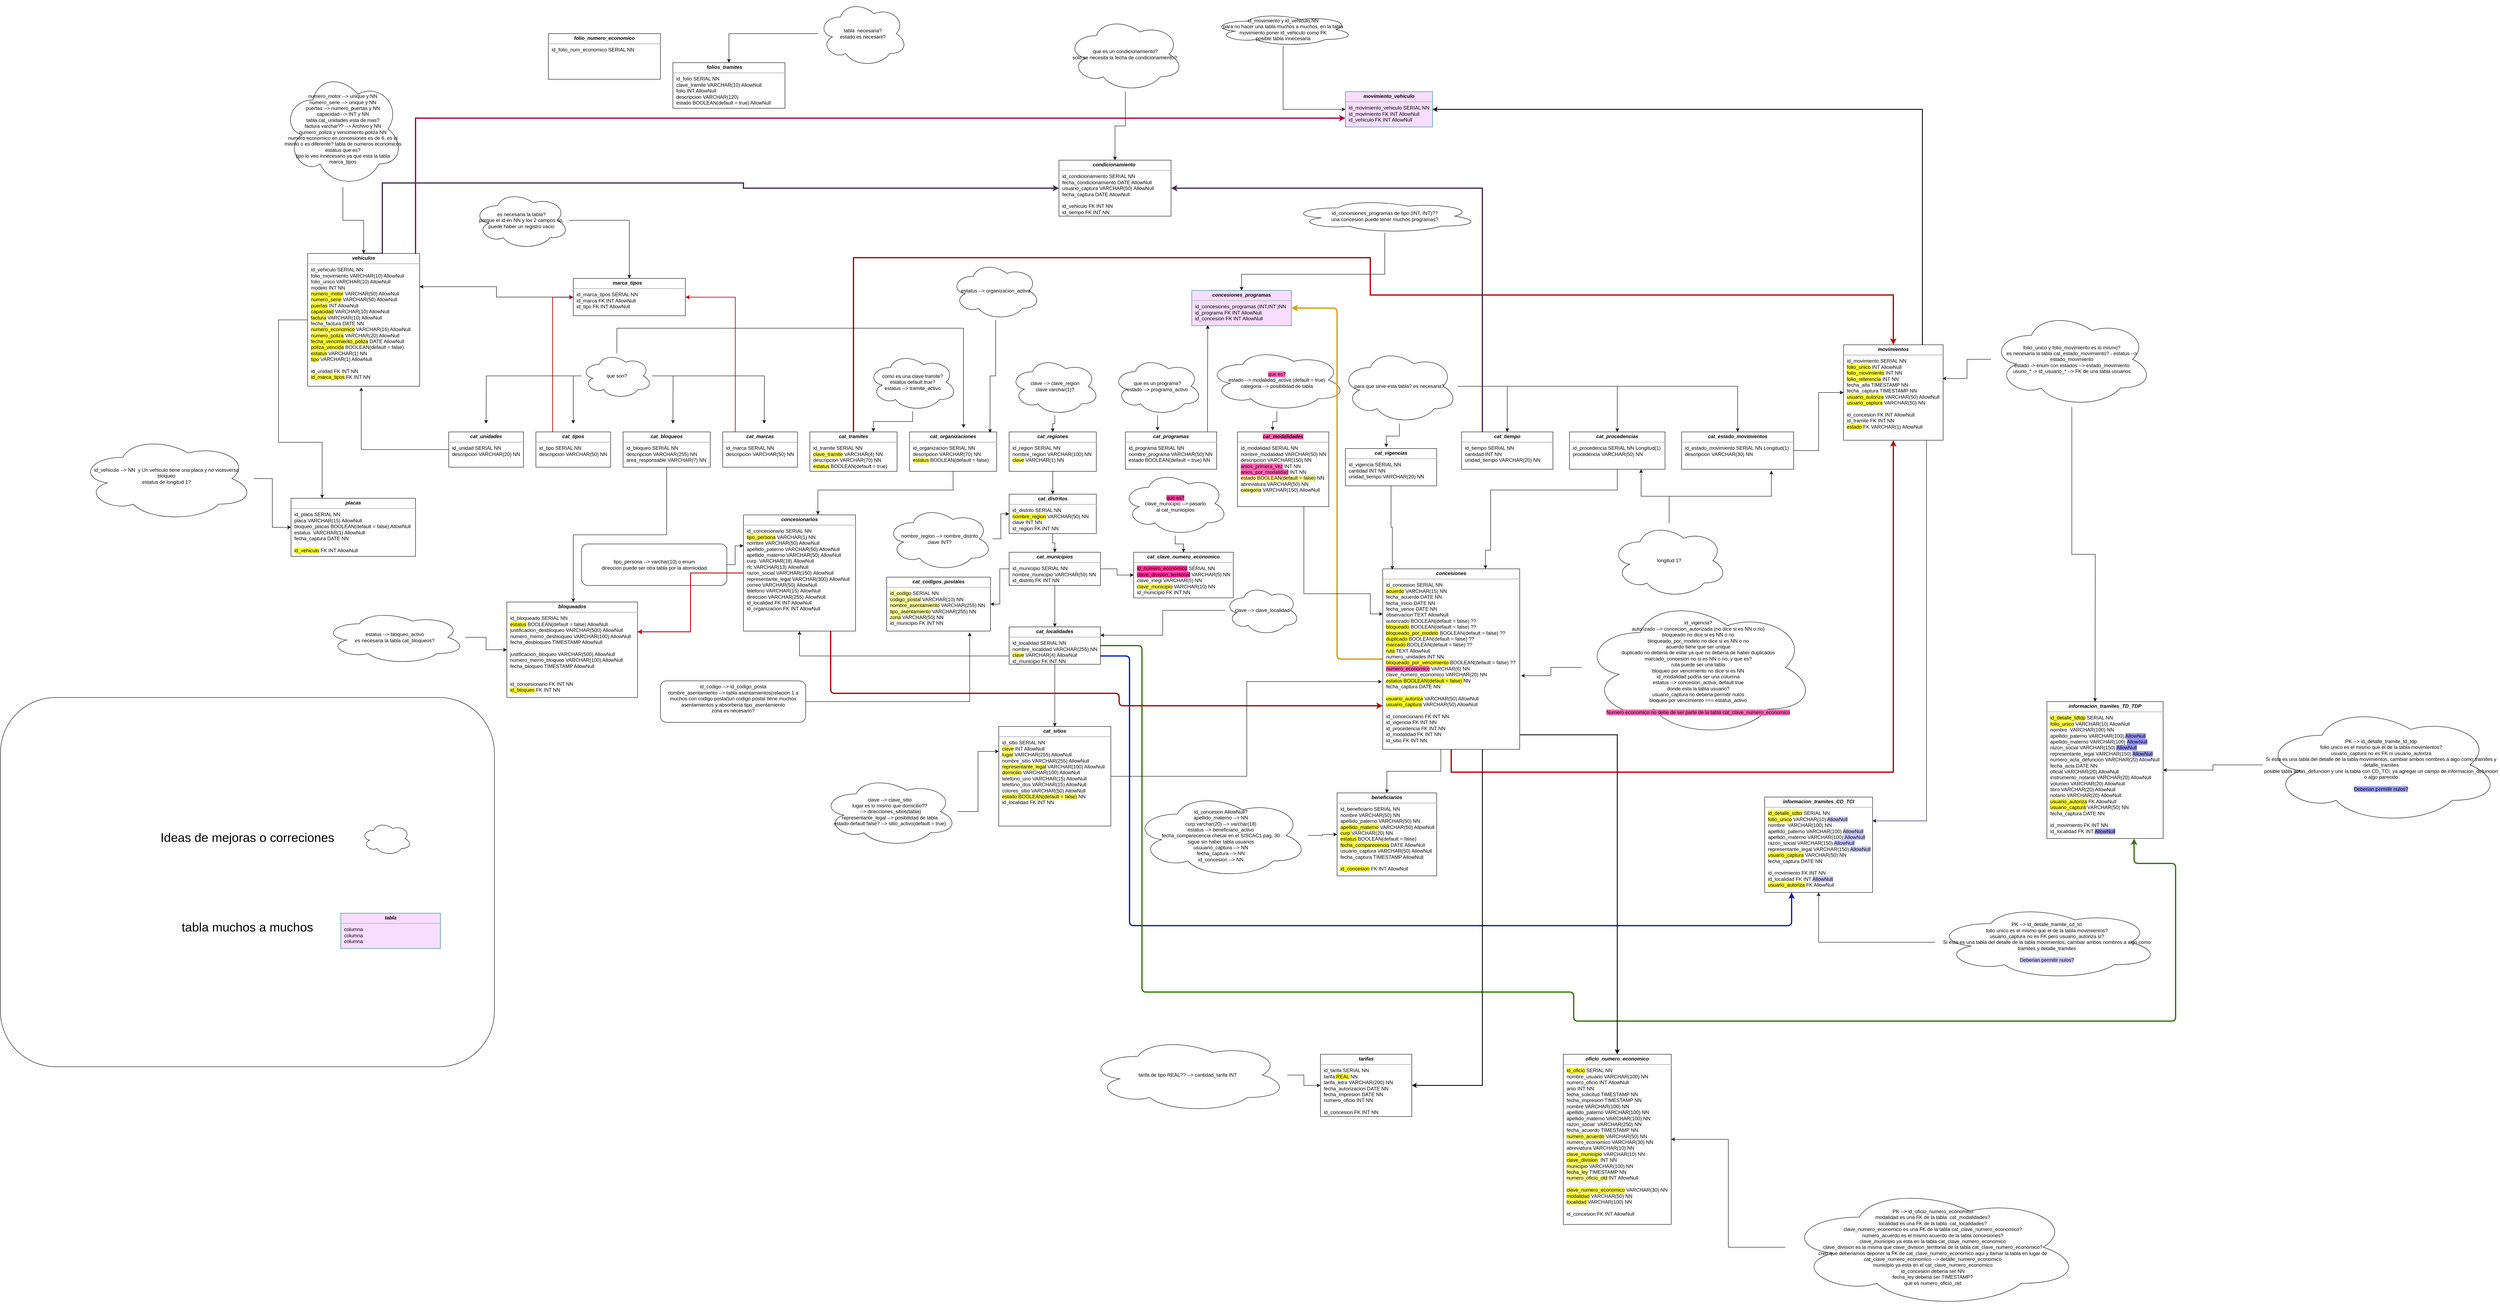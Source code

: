 <mxfile version="26.0.11">
  <diagram name="Page-1" id="a7904f86-f2b4-8e86-fa97-74104820619b">
    <mxGraphModel dx="2347" dy="1542" grid="1" gridSize="10" guides="1" tooltips="1" connect="1" arrows="1" fold="1" page="1" pageScale="1" pageWidth="1100" pageHeight="850" background="none" math="0" shadow="0">
      <root>
        <mxCell id="0" />
        <mxCell id="1" parent="0" />
        <mxCell id="24794b860abc3c2d-1" value="&lt;p style=&quot;margin: 4px 0px 0px; text-align: center;&quot;&gt;&lt;b style=&quot;&quot;&gt;&lt;i&gt;cat_unidades&lt;/i&gt;&lt;/b&gt;&lt;/p&gt;&lt;hr&gt;&lt;p style=&quot;margin: 0px ; margin-left: 8px&quot;&gt;id_unidad SERIAL NN&lt;/p&gt;&lt;p style=&quot;margin: 0px ; margin-left: 8px&quot;&gt;descripcion VARCHAR(20) NN&lt;br&gt;&lt;br&gt;&lt;/p&gt;" style="verticalAlign=top;align=left;overflow=fill;fontSize=12;fontFamily=Helvetica;html=1;rounded=0;shadow=0;comic=0;labelBackgroundColor=none;strokeWidth=1" parent="1" vertex="1">
          <mxGeometry x="10" y="200" width="180" height="85" as="geometry" />
        </mxCell>
        <mxCell id="UsefbIZ3uV5enhDmJJH_-544" style="edgeStyle=orthogonalEdgeStyle;rounded=0;orthogonalLoop=1;jettySize=auto;html=1;entryX=0;entryY=0.5;entryDx=0;entryDy=0;fillColor=#e51400;strokeColor=#B20000;strokeWidth=1.6;" parent="1" source="24794b860abc3c2d-17" target="UsefbIZ3uV5enhDmJJH_-539" edge="1">
          <mxGeometry relative="1" as="geometry">
            <Array as="points">
              <mxPoint x="260" y="-125" />
            </Array>
          </mxGeometry>
        </mxCell>
        <mxCell id="24794b860abc3c2d-17" value="&lt;p style=&quot;margin: 4px 0px 0px; text-align: center;&quot;&gt;&lt;b&gt;&lt;i&gt;cat_tipos&lt;/i&gt;&lt;/b&gt;&lt;/p&gt;&lt;hr&gt;&lt;p style=&quot;margin: 0px 0px 0px 8px;&quot;&gt;id_tipo SERIAL NN&lt;/p&gt;&lt;p style=&quot;margin: 0px 0px 0px 8px;&quot;&gt;descripcion VARCHAR(50) NN&lt;/p&gt;" style="verticalAlign=top;align=left;overflow=fill;fontSize=12;fontFamily=Helvetica;html=1;rounded=0;shadow=0;comic=0;labelBackgroundColor=none;strokeWidth=1" parent="1" vertex="1">
          <mxGeometry x="220" y="200" width="180" height="85" as="geometry" />
        </mxCell>
        <mxCell id="UsefbIZ3uV5enhDmJJH_-520" style="edgeStyle=orthogonalEdgeStyle;rounded=0;orthogonalLoop=1;jettySize=auto;html=1;" parent="1" source="UsefbIZ3uV5enhDmJJH_-2" target="UsefbIZ3uV5enhDmJJH_-515" edge="1">
          <mxGeometry relative="1" as="geometry">
            <mxPoint x="590" y="670" as="targetPoint" />
            <Array as="points">
              <mxPoint x="535" y="448" />
              <mxPoint x="310" y="448" />
            </Array>
          </mxGeometry>
        </mxCell>
        <mxCell id="UsefbIZ3uV5enhDmJJH_-2" value="&lt;p style=&quot;margin: 4px 0px 0px; text-align: center;&quot;&gt;&lt;b&gt;&lt;i&gt;cat_bloqueos&lt;/i&gt;&lt;/b&gt;&lt;/p&gt;&lt;hr&gt;&lt;p style=&quot;margin: 0px 0px 0px 8px;&quot;&gt;id_bloqueo SERIAL NN&lt;/p&gt;&lt;p style=&quot;margin: 0px 0px 0px 8px;&quot;&gt;descripcion VARCHAR(255) NN&lt;/p&gt;&lt;p style=&quot;margin: 0px 0px 0px 8px;&quot;&gt;area_responsable VARCHAR(?) NN&lt;/p&gt;" style="verticalAlign=top;align=left;overflow=fill;fontSize=12;fontFamily=Helvetica;html=1;rounded=0;shadow=0;comic=0;labelBackgroundColor=none;strokeWidth=1" parent="1" vertex="1">
          <mxGeometry x="430" y="200" width="210" height="85" as="geometry" />
        </mxCell>
        <mxCell id="UsefbIZ3uV5enhDmJJH_-543" style="edgeStyle=orthogonalEdgeStyle;rounded=0;orthogonalLoop=1;jettySize=auto;html=1;entryX=1;entryY=0.5;entryDx=0;entryDy=0;fillColor=#e51400;strokeColor=#B20000;strokeWidth=1.5;" parent="1" source="UsefbIZ3uV5enhDmJJH_-3" target="UsefbIZ3uV5enhDmJJH_-539" edge="1">
          <mxGeometry relative="1" as="geometry">
            <Array as="points">
              <mxPoint x="700" y="-125" />
            </Array>
          </mxGeometry>
        </mxCell>
        <mxCell id="UsefbIZ3uV5enhDmJJH_-3" value="&lt;p style=&quot;margin: 4px 0px 0px; text-align: center;&quot;&gt;&lt;b&gt;&lt;i&gt;cat_marcas&lt;/i&gt;&lt;/b&gt;&lt;/p&gt;&lt;hr&gt;&lt;p style=&quot;margin: 0px 0px 0px 8px;&quot;&gt;id_marca SERIAL NN&lt;/p&gt;&lt;p style=&quot;margin: 0px 0px 0px 8px;&quot;&gt;descripcion VARCHAR(50) NN&lt;/p&gt;" style="verticalAlign=top;align=left;overflow=fill;fontSize=12;fontFamily=Helvetica;html=1;rounded=0;shadow=0;comic=0;labelBackgroundColor=none;strokeWidth=1" parent="1" vertex="1">
          <mxGeometry x="670" y="200" width="180" height="85" as="geometry" />
        </mxCell>
        <mxCell id="UsefbIZ3uV5enhDmJJH_-538" style="edgeStyle=orthogonalEdgeStyle;rounded=0;orthogonalLoop=1;jettySize=auto;html=1;entryX=0.5;entryY=0;entryDx=0;entryDy=0;fillColor=#e51400;strokeColor=#B20000;strokeWidth=3;" parent="1" source="UsefbIZ3uV5enhDmJJH_-425" target="UsefbIZ3uV5enhDmJJH_-530" edge="1">
          <mxGeometry relative="1" as="geometry">
            <Array as="points">
              <mxPoint x="985" y="-220" />
              <mxPoint x="2230" y="-220" />
              <mxPoint x="2230" y="-130" />
              <mxPoint x="3490" y="-130" />
            </Array>
          </mxGeometry>
        </mxCell>
        <mxCell id="UsefbIZ3uV5enhDmJJH_-425" value="&lt;p style=&quot;margin: 4px 0px 0px; text-align: center;&quot;&gt;&lt;b&gt;&lt;i&gt;cat_tramites&lt;/i&gt;&lt;/b&gt;&lt;/p&gt;&lt;hr&gt;&lt;p style=&quot;margin: 0px 0px 0px 8px;&quot;&gt;id_tramite SERIAL NN&lt;/p&gt;&lt;p style=&quot;margin: 0px 0px 0px 8px;&quot;&gt;&lt;span style=&quot;background-color: light-dark(rgb(255, 255, 102), rgb(255, 255, 255));&quot;&gt;clave_tramite&lt;/span&gt; VARCHAR(4) NN&lt;/p&gt;&lt;p style=&quot;margin: 0px 0px 0px 8px;&quot;&gt;descripcion VARCHAR(70) NN&lt;/p&gt;&lt;p style=&quot;margin: 0px 0px 0px 8px;&quot;&gt;&lt;span style=&quot;background-color: light-dark(rgb(255, 255, 102), rgb(255, 255, 255));&quot;&gt;estatus&lt;/span&gt; BOOLEAN(default = true)&lt;/p&gt;" style="verticalAlign=top;align=left;overflow=fill;fontSize=12;fontFamily=Helvetica;html=1;rounded=0;shadow=0;comic=0;labelBackgroundColor=none;strokeWidth=1" parent="1" vertex="1">
          <mxGeometry x="880" y="200" width="210" height="95" as="geometry" />
        </mxCell>
        <mxCell id="UsefbIZ3uV5enhDmJJH_-502" style="edgeStyle=orthogonalEdgeStyle;rounded=0;orthogonalLoop=1;jettySize=auto;html=1;entryX=0.664;entryY=-0.002;entryDx=0;entryDy=0;entryPerimeter=0;" parent="1" source="UsefbIZ3uV5enhDmJJH_-426" target="UsefbIZ3uV5enhDmJJH_-492" edge="1">
          <mxGeometry relative="1" as="geometry">
            <mxPoint x="1000" y="400" as="targetPoint" />
            <Array as="points">
              <mxPoint x="1225" y="340" />
              <mxPoint x="900" y="340" />
            </Array>
          </mxGeometry>
        </mxCell>
        <mxCell id="UsefbIZ3uV5enhDmJJH_-426" value="&lt;p style=&quot;margin: 4px 0px 0px; text-align: center;&quot;&gt;&lt;b&gt;&lt;i&gt;cat_organizaciones&lt;/i&gt;&lt;/b&gt;&lt;/p&gt;&lt;hr&gt;&lt;p style=&quot;margin: 0px 0px 0px 8px;&quot;&gt;id_organizacion SERIAL NN&lt;/p&gt;&lt;p style=&quot;margin: 0px 0px 0px 8px;&quot;&gt;descripcion VARCHAR(70) NN&lt;/p&gt;&lt;p style=&quot;margin: 0px 0px 0px 8px;&quot;&gt;&lt;span style=&quot;background-color: light-dark(rgb(255, 255, 102), rgb(255, 255, 255));&quot;&gt;estatus&lt;/span&gt; BOOLEAN(default = false)&lt;/p&gt;" style="verticalAlign=top;align=left;overflow=fill;fontSize=12;fontFamily=Helvetica;html=1;rounded=0;shadow=0;comic=0;labelBackgroundColor=none;strokeWidth=1" parent="1" vertex="1">
          <mxGeometry x="1120" y="200" width="210" height="95" as="geometry" />
        </mxCell>
        <mxCell id="UsefbIZ3uV5enhDmJJH_-429" value="" style="edgeStyle=orthogonalEdgeStyle;rounded=0;orthogonalLoop=1;jettySize=auto;html=1;" parent="1" source="UsefbIZ3uV5enhDmJJH_-427" target="UsefbIZ3uV5enhDmJJH_-428" edge="1">
          <mxGeometry relative="1" as="geometry" />
        </mxCell>
        <mxCell id="UsefbIZ3uV5enhDmJJH_-427" value="&lt;p style=&quot;margin: 4px 0px 0px; text-align: center;&quot;&gt;&lt;b&gt;&lt;i&gt;cat_regiones&lt;/i&gt;&lt;/b&gt;&lt;/p&gt;&lt;hr&gt;&lt;p style=&quot;margin: 0px 0px 0px 8px;&quot;&gt;id_region SERIAL NN&lt;/p&gt;&lt;p style=&quot;margin: 0px 0px 0px 8px;&quot;&gt;nombre_region VARCHAR(100) NN&lt;/p&gt;&lt;p style=&quot;margin: 0px 0px 0px 8px;&quot;&gt;&lt;span style=&quot;background-color: light-dark(rgb(255, 255, 102), rgb(255, 255, 255));&quot;&gt;clave&lt;/span&gt;&amp;nbsp;&lt;span style=&quot;background-color: transparent; color: light-dark(rgb(0, 0, 0), rgb(255, 255, 255));&quot;&gt;VARCHAR(1) NN&lt;/span&gt;&lt;/p&gt;" style="verticalAlign=top;align=left;overflow=fill;fontSize=12;fontFamily=Helvetica;html=1;rounded=0;shadow=0;comic=0;labelBackgroundColor=none;strokeWidth=1" parent="1" vertex="1">
          <mxGeometry x="1360" y="200" width="210" height="95" as="geometry" />
        </mxCell>
        <mxCell id="UsefbIZ3uV5enhDmJJH_-436" value="" style="edgeStyle=orthogonalEdgeStyle;rounded=0;orthogonalLoop=1;jettySize=auto;html=1;" parent="1" source="UsefbIZ3uV5enhDmJJH_-428" target="UsefbIZ3uV5enhDmJJH_-433" edge="1">
          <mxGeometry relative="1" as="geometry" />
        </mxCell>
        <mxCell id="UsefbIZ3uV5enhDmJJH_-428" value="&lt;p style=&quot;margin: 4px 0px 0px; text-align: center;&quot;&gt;&lt;b&gt;&lt;i&gt;cat_distritos&lt;/i&gt;&lt;/b&gt;&lt;/p&gt;&lt;hr&gt;&lt;p style=&quot;margin: 0px 0px 0px 8px;&quot;&gt;id_distrito SERIAL NN&lt;/p&gt;&lt;p style=&quot;margin: 0px 0px 0px 8px;&quot;&gt;&lt;span style=&quot;background-color: light-dark(rgb(255, 255, 51), rgb(255, 255, 255));&quot;&gt;nombre_region&lt;/span&gt; VARCHAR(50) NN&lt;/p&gt;&lt;p style=&quot;margin: 0px 0px 0px 8px;&quot;&gt;clave INT&lt;span style=&quot;background-color: transparent; color: light-dark(rgb(0, 0, 0), rgb(255, 255, 255));&quot;&gt;&amp;nbsp;NN&lt;/span&gt;&lt;/p&gt;&lt;p style=&quot;margin: 0px 0px 0px 8px;&quot;&gt;id_region FK INT NN&lt;/p&gt;" style="verticalAlign=top;align=left;overflow=fill;fontSize=12;fontFamily=Helvetica;html=1;rounded=0;shadow=0;comic=0;labelBackgroundColor=none;strokeWidth=1" parent="1" vertex="1">
          <mxGeometry x="1360" y="350" width="210" height="95" as="geometry" />
        </mxCell>
        <mxCell id="UsefbIZ3uV5enhDmJJH_-452" style="edgeStyle=orthogonalEdgeStyle;rounded=0;orthogonalLoop=1;jettySize=auto;html=1;entryX=0.728;entryY=-0.005;entryDx=0;entryDy=0;entryPerimeter=0;" parent="1" source="UsefbIZ3uV5enhDmJJH_-430" target="UsefbIZ3uV5enhDmJJH_-425" edge="1">
          <mxGeometry relative="1" as="geometry" />
        </mxCell>
        <mxCell id="UsefbIZ3uV5enhDmJJH_-430" value="como es una clave tramite?&lt;div&gt;estatus default true?&lt;/div&gt;&lt;div&gt;estatus --&amp;gt; tramite_activo&lt;/div&gt;" style="ellipse;shape=cloud;whiteSpace=wrap;html=1;" parent="1" vertex="1">
          <mxGeometry x="1020" y="10" width="215" height="140" as="geometry" />
        </mxCell>
        <mxCell id="UsefbIZ3uV5enhDmJJH_-451" style="edgeStyle=orthogonalEdgeStyle;rounded=0;orthogonalLoop=1;jettySize=auto;html=1;entryX=0.5;entryY=0;entryDx=0;entryDy=0;" parent="1" source="UsefbIZ3uV5enhDmJJH_-431" target="UsefbIZ3uV5enhDmJJH_-427" edge="1">
          <mxGeometry relative="1" as="geometry" />
        </mxCell>
        <mxCell id="UsefbIZ3uV5enhDmJJH_-431" value="clave --&amp;gt; clave_region&lt;div&gt;clave varchar(1)?&lt;/div&gt;" style="ellipse;shape=cloud;whiteSpace=wrap;html=1;" parent="1" vertex="1">
          <mxGeometry x="1362.5" y="20" width="215" height="140" as="geometry" />
        </mxCell>
        <mxCell id="UsefbIZ3uV5enhDmJJH_-450" style="edgeStyle=orthogonalEdgeStyle;rounded=0;orthogonalLoop=1;jettySize=auto;html=1;entryX=0;entryY=0.5;entryDx=0;entryDy=0;" parent="1" source="UsefbIZ3uV5enhDmJJH_-432" target="UsefbIZ3uV5enhDmJJH_-428" edge="1">
          <mxGeometry relative="1" as="geometry" />
        </mxCell>
        <mxCell id="UsefbIZ3uV5enhDmJJH_-432" value="nombre_region --&amp;gt; nombre_distrito&lt;div&gt;clave INT?&lt;/div&gt;" style="ellipse;shape=cloud;whiteSpace=wrap;html=1;" parent="1" vertex="1">
          <mxGeometry x="1065" y="380" width="255" height="155" as="geometry" />
        </mxCell>
        <mxCell id="UsefbIZ3uV5enhDmJJH_-447" style="edgeStyle=orthogonalEdgeStyle;rounded=0;orthogonalLoop=1;jettySize=auto;html=1;entryX=0;entryY=0.5;entryDx=0;entryDy=0;" parent="1" source="UsefbIZ3uV5enhDmJJH_-433" target="UsefbIZ3uV5enhDmJJH_-438" edge="1">
          <mxGeometry relative="1" as="geometry" />
        </mxCell>
        <mxCell id="UsefbIZ3uV5enhDmJJH_-455" style="edgeStyle=orthogonalEdgeStyle;rounded=0;orthogonalLoop=1;jettySize=auto;html=1;entryX=0.5;entryY=0;entryDx=0;entryDy=0;" parent="1" source="UsefbIZ3uV5enhDmJJH_-433" target="UsefbIZ3uV5enhDmJJH_-454" edge="1">
          <mxGeometry relative="1" as="geometry" />
        </mxCell>
        <mxCell id="UsefbIZ3uV5enhDmJJH_-475" style="edgeStyle=orthogonalEdgeStyle;rounded=0;orthogonalLoop=1;jettySize=auto;html=1;entryX=1;entryY=0.5;entryDx=0;entryDy=0;" parent="1" source="UsefbIZ3uV5enhDmJJH_-433" target="UsefbIZ3uV5enhDmJJH_-471" edge="1">
          <mxGeometry relative="1" as="geometry" />
        </mxCell>
        <mxCell id="UsefbIZ3uV5enhDmJJH_-433" value="&lt;p style=&quot;margin: 4px 0px 0px; text-align: center;&quot;&gt;&lt;b&gt;&lt;i&gt;cat_municipios&lt;/i&gt;&lt;/b&gt;&lt;/p&gt;&lt;hr&gt;&lt;p style=&quot;margin: 0px 0px 0px 8px;&quot;&gt;id_municipio SERIAL NN&lt;/p&gt;&lt;p style=&quot;margin: 0px 0px 0px 8px;&quot;&gt;nombre_municipio VARCHAR(50) NN&lt;/p&gt;&lt;p style=&quot;margin: 0px 0px 0px 8px;&quot;&gt;id_distrito FK INT NN&lt;/p&gt;" style="verticalAlign=top;align=left;overflow=fill;fontSize=12;fontFamily=Helvetica;html=1;rounded=0;shadow=0;comic=0;labelBackgroundColor=none;strokeWidth=1" parent="1" vertex="1">
          <mxGeometry x="1360" y="490" width="220" height="80" as="geometry" />
        </mxCell>
        <mxCell id="UsefbIZ3uV5enhDmJJH_-437" style="edgeStyle=orthogonalEdgeStyle;rounded=0;orthogonalLoop=1;jettySize=auto;html=1;exitX=0.5;exitY=1;exitDx=0;exitDy=0;" parent="1" source="UsefbIZ3uV5enhDmJJH_-433" target="UsefbIZ3uV5enhDmJJH_-433" edge="1">
          <mxGeometry relative="1" as="geometry" />
        </mxCell>
        <mxCell id="UsefbIZ3uV5enhDmJJH_-438" value="&lt;p style=&quot;margin: 4px 0px 0px; text-align: center;&quot;&gt;&lt;b&gt;&lt;i&gt;cat_clave_numero_economico&lt;/i&gt;&lt;/b&gt;&lt;/p&gt;&lt;hr&gt;&lt;p style=&quot;margin: 0px 0px 0px 8px;&quot;&gt;&lt;span style=&quot;background-color: light-dark(rgb(255, 51, 153), rgb(255, 255, 255));&quot;&gt;id_numero_economico&lt;/span&gt; SERIAL NN&lt;/p&gt;&lt;p style=&quot;margin: 0px 0px 0px 8px;&quot;&gt;&lt;span style=&quot;background-color: light-dark(rgb(255, 51, 153), rgb(255, 255, 255));&quot;&gt;clave_division_territorial&lt;/span&gt; VARCHAR(5) NN&lt;/p&gt;&lt;p style=&quot;margin: 0px 0px 0px 8px;&quot;&gt;clave_inegi VARCHAR(5) NN&lt;/p&gt;&lt;p style=&quot;margin: 0px 0px 0px 8px;&quot;&gt;&lt;span style=&quot;background-color: light-dark(rgb(255, 255, 102), rgb(255, 255, 255));&quot;&gt;clave_municipio&lt;/span&gt; VARCHAR(10) NN&lt;/p&gt;&lt;p style=&quot;margin: 0px 0px 0px 8px;&quot;&gt;id_municipio FK INT NN&lt;/p&gt;" style="verticalAlign=top;align=left;overflow=fill;fontSize=12;fontFamily=Helvetica;html=1;rounded=0;shadow=0;comic=0;labelBackgroundColor=none;strokeWidth=1" parent="1" vertex="1">
          <mxGeometry x="1660" y="490" width="240" height="110" as="geometry" />
        </mxCell>
        <mxCell id="UsefbIZ3uV5enhDmJJH_-440" style="edgeStyle=orthogonalEdgeStyle;rounded=0;orthogonalLoop=1;jettySize=auto;html=1;" parent="1" source="UsefbIZ3uV5enhDmJJH_-439" edge="1">
          <mxGeometry relative="1" as="geometry">
            <mxPoint x="100.0" y="180" as="targetPoint" />
          </mxGeometry>
        </mxCell>
        <mxCell id="UsefbIZ3uV5enhDmJJH_-441" style="edgeStyle=orthogonalEdgeStyle;rounded=0;orthogonalLoop=1;jettySize=auto;html=1;" parent="1" source="UsefbIZ3uV5enhDmJJH_-439" edge="1">
          <mxGeometry relative="1" as="geometry">
            <mxPoint x="310" y="180" as="targetPoint" />
          </mxGeometry>
        </mxCell>
        <mxCell id="UsefbIZ3uV5enhDmJJH_-442" style="edgeStyle=orthogonalEdgeStyle;rounded=0;orthogonalLoop=1;jettySize=auto;html=1;" parent="1" source="UsefbIZ3uV5enhDmJJH_-439" edge="1">
          <mxGeometry relative="1" as="geometry">
            <mxPoint x="550" y="180" as="targetPoint" />
          </mxGeometry>
        </mxCell>
        <mxCell id="UsefbIZ3uV5enhDmJJH_-443" style="edgeStyle=orthogonalEdgeStyle;rounded=0;orthogonalLoop=1;jettySize=auto;html=1;" parent="1" source="UsefbIZ3uV5enhDmJJH_-439" edge="1">
          <mxGeometry relative="1" as="geometry">
            <mxPoint x="770" y="180" as="targetPoint" />
          </mxGeometry>
        </mxCell>
        <mxCell id="UsefbIZ3uV5enhDmJJH_-444" style="edgeStyle=orthogonalEdgeStyle;rounded=0;orthogonalLoop=1;jettySize=auto;html=1;" parent="1" source="UsefbIZ3uV5enhDmJJH_-439" edge="1">
          <mxGeometry relative="1" as="geometry">
            <mxPoint x="1250" y="190" as="targetPoint" />
            <Array as="points">
              <mxPoint x="415" y="-50" />
              <mxPoint x="1250" y="-50" />
            </Array>
          </mxGeometry>
        </mxCell>
        <mxCell id="UsefbIZ3uV5enhDmJJH_-439" value="que son?" style="ellipse;shape=cloud;whiteSpace=wrap;html=1;" parent="1" vertex="1">
          <mxGeometry x="330" y="10" width="170" height="110" as="geometry" />
        </mxCell>
        <mxCell id="UsefbIZ3uV5enhDmJJH_-453" style="edgeStyle=orthogonalEdgeStyle;rounded=0;orthogonalLoop=1;jettySize=auto;html=1;entryX=0.5;entryY=0;entryDx=0;entryDy=0;" parent="1" source="UsefbIZ3uV5enhDmJJH_-446" target="UsefbIZ3uV5enhDmJJH_-438" edge="1">
          <mxGeometry relative="1" as="geometry" />
        </mxCell>
        <mxCell id="UsefbIZ3uV5enhDmJJH_-446" value="&lt;span style=&quot;background-color: rgb(255, 51, 153);&quot;&gt;que es?&lt;/span&gt;&lt;div&gt;&lt;span&gt;clave_municipio --&amp;gt; pasarlo&lt;/span&gt;&lt;/div&gt;&lt;div&gt;&lt;span&gt;al cat_municipios&lt;/span&gt;&lt;/div&gt;" style="ellipse;shape=cloud;whiteSpace=wrap;html=1;" parent="1" vertex="1">
          <mxGeometry x="1632.5" y="295" width="255" height="155" as="geometry" />
        </mxCell>
        <mxCell id="UsefbIZ3uV5enhDmJJH_-503" style="edgeStyle=orthogonalEdgeStyle;rounded=0;orthogonalLoop=1;jettySize=auto;html=1;entryX=0.5;entryY=1;entryDx=0;entryDy=0;" parent="1" source="UsefbIZ3uV5enhDmJJH_-454" target="UsefbIZ3uV5enhDmJJH_-492" edge="1">
          <mxGeometry relative="1" as="geometry">
            <Array as="points">
              <mxPoint x="855" y="740" />
            </Array>
          </mxGeometry>
        </mxCell>
        <mxCell id="G-X6mW3Q35MvO_k56ZbM-12" style="edgeStyle=orthogonalEdgeStyle;rounded=1;orthogonalLoop=1;jettySize=auto;html=1;entryX=0.25;entryY=1;entryDx=0;entryDy=0;fillColor=#0050ef;strokeColor=#001DBC;strokeWidth=3;curved=0;" edge="1" parent="1" source="UsefbIZ3uV5enhDmJJH_-454" target="G-X6mW3Q35MvO_k56ZbM-1">
          <mxGeometry relative="1" as="geometry">
            <Array as="points">
              <mxPoint x="1650" y="740" />
              <mxPoint x="1650" y="1390" />
              <mxPoint x="3245" y="1390" />
            </Array>
          </mxGeometry>
        </mxCell>
        <mxCell id="G-X6mW3Q35MvO_k56ZbM-18" style="edgeStyle=orthogonalEdgeStyle;rounded=1;orthogonalLoop=1;jettySize=auto;html=1;entryX=0.75;entryY=1;entryDx=0;entryDy=0;curved=0;fillColor=#60a917;strokeColor=#2D7600;strokeWidth=3;" edge="1" parent="1" source="UsefbIZ3uV5enhDmJJH_-454" target="G-X6mW3Q35MvO_k56ZbM-13">
          <mxGeometry relative="1" as="geometry">
            <Array as="points">
              <mxPoint x="1680" y="715" />
              <mxPoint x="1680" y="1550" />
              <mxPoint x="2720" y="1550" />
              <mxPoint x="2720" y="1620" />
              <mxPoint x="4170" y="1620" />
              <mxPoint x="4170" y="1240" />
              <mxPoint x="4070" y="1240" />
            </Array>
          </mxGeometry>
        </mxCell>
        <mxCell id="UsefbIZ3uV5enhDmJJH_-454" value="&lt;p style=&quot;margin: 4px 0px 0px; text-align: center;&quot;&gt;&lt;b&gt;&lt;i&gt;cat_localidades&lt;/i&gt;&lt;/b&gt;&lt;/p&gt;&lt;hr&gt;&lt;p style=&quot;margin: 0px 0px 0px 8px;&quot;&gt;id_localidad SERIAL NN&lt;/p&gt;&lt;p style=&quot;margin: 0px 0px 0px 8px;&quot;&gt;nombre_localidad VARCHAR(255) NN&lt;/p&gt;&lt;p style=&quot;margin: 0px 0px 0px 8px;&quot;&gt;&lt;span style=&quot;background-color: light-dark(rgb(255, 255, 102), rgb(255, 255, 255));&quot;&gt;clave&lt;/span&gt; VARCHAR(4) AllowNull&lt;/p&gt;&lt;p style=&quot;margin: 0px 0px 0px 8px;&quot;&gt;id_municipio FK INT NN&lt;/p&gt;" style="verticalAlign=top;align=left;overflow=fill;fontSize=12;fontFamily=Helvetica;html=1;rounded=0;shadow=0;comic=0;labelBackgroundColor=none;strokeWidth=1" parent="1" vertex="1">
          <mxGeometry x="1360" y="670" width="220" height="90" as="geometry" />
        </mxCell>
        <mxCell id="UsefbIZ3uV5enhDmJJH_-456" value="clave --&amp;gt; clave_localidad" style="ellipse;shape=cloud;whiteSpace=wrap;html=1;" parent="1" vertex="1">
          <mxGeometry x="1880" y="570" width="180" height="120" as="geometry" />
        </mxCell>
        <mxCell id="UsefbIZ3uV5enhDmJJH_-457" value="&lt;p style=&quot;margin: 4px 0px 0px; text-align: center;&quot;&gt;&lt;b&gt;&lt;i&gt;cat_sitios&lt;/i&gt;&lt;/b&gt;&lt;/p&gt;&lt;hr&gt;&lt;p style=&quot;margin: 0px 0px 0px 8px;&quot;&gt;id_sitio SERIAL NN&lt;/p&gt;&lt;p style=&quot;margin: 0px 0px 0px 8px;&quot;&gt;&lt;span style=&quot;background-color: light-dark(rgb(255, 255, 102), rgb(255, 255, 255));&quot;&gt;clave&lt;/span&gt; INT AllowNull&lt;/p&gt;&lt;p style=&quot;margin: 0px 0px 0px 8px;&quot;&gt;&lt;span style=&quot;background-color: light-dark(rgb(255, 255, 102), rgb(255, 255, 255));&quot;&gt;lugar&lt;/span&gt; VARCHAR(255) AllowNull&lt;/p&gt;&lt;p style=&quot;margin: 0px 0px 0px 8px;&quot;&gt;nombre_sitio VARCHAR(255) AllowNull&lt;/p&gt;&lt;p style=&quot;margin: 0px 0px 0px 8px;&quot;&gt;&lt;span style=&quot;background-color: light-dark(rgb(255, 255, 102), rgb(255, 255, 255));&quot;&gt;representante_legal&lt;/span&gt; VARCHAR(100) AllowNull&lt;/p&gt;&lt;p style=&quot;margin: 0px 0px 0px 8px;&quot;&gt;&lt;span style=&quot;background-color: light-dark(rgb(255, 255, 102), rgb(255, 255, 255));&quot;&gt;domicilio&lt;/span&gt; VARCHAR(100) AllowNull&lt;/p&gt;&lt;p style=&quot;margin: 0px 0px 0px 8px;&quot;&gt;telefono_uno&amp;nbsp;&lt;span style=&quot;background-color: transparent; color: light-dark(rgb(0, 0, 0), rgb(255, 255, 255));&quot;&gt;VARCHAR(15) AllowNull&lt;/span&gt;&lt;/p&gt;&lt;p style=&quot;margin: 0px 0px 0px 8px;&quot;&gt;telefono_dos&amp;nbsp;&lt;span style=&quot;color: light-dark(rgb(0, 0, 0), rgb(255, 255, 255)); background-color: transparent;&quot;&gt;VARCHAR(15) AllowNull&lt;/span&gt;&lt;span style=&quot;background-color: transparent; color: light-dark(rgb(0, 0, 0), rgb(255, 255, 255));&quot;&gt;&lt;/span&gt;&lt;/p&gt;&lt;p style=&quot;margin: 0px 0px 0px 8px;&quot;&gt;&lt;span style=&quot;color: light-dark(rgb(0, 0, 0), rgb(255, 255, 255)); background-color: transparent;&quot;&gt;colores_sitio VARCHAR(50) AllowNull&lt;/span&gt;&lt;/p&gt;&lt;p style=&quot;margin: 0px 0px 0px 8px;&quot;&gt;&lt;span style=&quot;background-color: rgb(255, 255, 102);&quot;&gt;estado BOOLEAN(default = false)&lt;/span&gt; NN&lt;/p&gt;&lt;p style=&quot;margin: 0px 0px 0px 8px;&quot;&gt;id_localidad FK INT NN&lt;/p&gt;" style="verticalAlign=top;align=left;overflow=fill;fontSize=12;fontFamily=Helvetica;html=1;rounded=0;shadow=0;comic=0;labelBackgroundColor=none;strokeWidth=1" parent="1" vertex="1">
          <mxGeometry x="1335" y="910" width="270" height="240" as="geometry" />
        </mxCell>
        <mxCell id="UsefbIZ3uV5enhDmJJH_-458" style="edgeStyle=orthogonalEdgeStyle;rounded=0;orthogonalLoop=1;jettySize=auto;html=1;" parent="1" source="UsefbIZ3uV5enhDmJJH_-456" edge="1">
          <mxGeometry relative="1" as="geometry">
            <mxPoint x="1580" y="690" as="targetPoint" />
            <Array as="points">
              <mxPoint x="1730" y="630" />
              <mxPoint x="1730" y="690" />
              <mxPoint x="1580" y="690" />
            </Array>
          </mxGeometry>
        </mxCell>
        <mxCell id="UsefbIZ3uV5enhDmJJH_-461" style="edgeStyle=orthogonalEdgeStyle;rounded=0;orthogonalLoop=1;jettySize=auto;html=1;entryX=0;entryY=0.25;entryDx=0;entryDy=0;" parent="1" source="UsefbIZ3uV5enhDmJJH_-460" target="UsefbIZ3uV5enhDmJJH_-457" edge="1">
          <mxGeometry relative="1" as="geometry" />
        </mxCell>
        <mxCell id="UsefbIZ3uV5enhDmJJH_-460" value="clave --&amp;gt; clave_sitio&lt;div&gt;lugar es lo mismo que domicilio??&lt;/div&gt;&lt;div&gt;&amp;nbsp;--&amp;gt; direcciones_sitios(tabla)&lt;/div&gt;&lt;div&gt;representante_legal --&amp;gt; posibilidad de tabla&lt;/div&gt;&lt;div&gt;estado default false? --&amp;gt; sitio_activo(default = true)&lt;/div&gt;" style="ellipse;shape=cloud;whiteSpace=wrap;html=1;" parent="1" vertex="1">
          <mxGeometry x="910" y="1030" width="325" height="170" as="geometry" />
        </mxCell>
        <mxCell id="UsefbIZ3uV5enhDmJJH_-463" style="edgeStyle=orthogonalEdgeStyle;rounded=0;orthogonalLoop=1;jettySize=auto;html=1;entryX=0.924;entryY=0.021;entryDx=0;entryDy=0;entryPerimeter=0;" parent="1" source="UsefbIZ3uV5enhDmJJH_-462" target="UsefbIZ3uV5enhDmJJH_-426" edge="1">
          <mxGeometry relative="1" as="geometry" />
        </mxCell>
        <mxCell id="UsefbIZ3uV5enhDmJJH_-462" value="estatus --&amp;gt; organizacion_activa" style="ellipse;shape=cloud;whiteSpace=wrap;html=1;" parent="1" vertex="1">
          <mxGeometry x="1220" y="-210" width="215" height="140" as="geometry" />
        </mxCell>
        <mxCell id="UsefbIZ3uV5enhDmJJH_-464" style="edgeStyle=orthogonalEdgeStyle;rounded=0;orthogonalLoop=1;jettySize=auto;html=1;entryX=0.5;entryY=0;entryDx=0;entryDy=0;" parent="1" source="UsefbIZ3uV5enhDmJJH_-454" target="UsefbIZ3uV5enhDmJJH_-457" edge="1">
          <mxGeometry relative="1" as="geometry">
            <mxPoint x="1490" y="778" as="targetPoint" />
          </mxGeometry>
        </mxCell>
        <mxCell id="UsefbIZ3uV5enhDmJJH_-465" value="&lt;p style=&quot;margin: 4px 0px 0px; text-align: center;&quot;&gt;&lt;b&gt;&lt;i&gt;cat_programas&lt;/i&gt;&lt;/b&gt;&lt;/p&gt;&lt;hr&gt;&lt;p style=&quot;margin: 0px 0px 0px 8px;&quot;&gt;id_programa SERIAL NN&lt;/p&gt;&lt;p style=&quot;margin: 0px 0px 0px 8px;&quot;&gt;nombre_programa VARCHAR(50) NN&lt;/p&gt;&lt;p style=&quot;margin: 0px 0px 0px 8px;&quot;&gt;&lt;span style=&quot;background-color: rgb(255, 255, 255);&quot;&gt;estado BOOLEAN(default = true) NN&lt;/span&gt;&lt;/p&gt;" style="verticalAlign=top;align=left;overflow=fill;fontSize=12;fontFamily=Helvetica;html=1;rounded=0;shadow=0;comic=0;labelBackgroundColor=none;strokeWidth=1" parent="1" vertex="1">
          <mxGeometry x="1640" y="200" width="220" height="90" as="geometry" />
        </mxCell>
        <mxCell id="UsefbIZ3uV5enhDmJJH_-466" value="que es un programa?&lt;div&gt;estado --&amp;gt; programa_activo&lt;/div&gt;" style="ellipse;shape=cloud;whiteSpace=wrap;html=1;" parent="1" vertex="1">
          <mxGeometry x="1610" y="20" width="215" height="140" as="geometry" />
        </mxCell>
        <mxCell id="UsefbIZ3uV5enhDmJJH_-468" style="edgeStyle=orthogonalEdgeStyle;rounded=0;orthogonalLoop=1;jettySize=auto;html=1;entryX=0.352;entryY=-0.035;entryDx=0;entryDy=0;entryPerimeter=0;" parent="1" source="UsefbIZ3uV5enhDmJJH_-466" target="UsefbIZ3uV5enhDmJJH_-465" edge="1">
          <mxGeometry relative="1" as="geometry" />
        </mxCell>
        <mxCell id="UsefbIZ3uV5enhDmJJH_-469" value="&lt;p style=&quot;margin: 4px 0px 0px; text-align: center;&quot;&gt;&lt;b&gt;&lt;i style=&quot;background-color: light-dark(rgb(255, 102, 179), rgb(255, 255, 255));&quot;&gt;cat_modalidades&lt;/i&gt;&lt;/b&gt;&lt;/p&gt;&lt;hr&gt;&lt;p style=&quot;margin: 0px 0px 0px 8px;&quot;&gt;id_modalidad SERIAL NN&lt;/p&gt;&lt;p style=&quot;margin: 0px 0px 0px 8px;&quot;&gt;nombre_modalidad VARCHAR(50) NN&lt;/p&gt;&lt;p style=&quot;margin: 0px 0px 0px 8px;&quot;&gt;descripcion VARCHAR(150) NN&lt;/p&gt;&lt;p style=&quot;margin: 0px 0px 0px 8px;&quot;&gt;&lt;span style=&quot;background-color: light-dark(rgb(255, 102, 179), rgb(255, 255, 255));&quot;&gt;anios_primera_vez&lt;/span&gt; INT NN&lt;/p&gt;&lt;p style=&quot;margin: 0px 0px 0px 8px;&quot;&gt;&lt;span style=&quot;background-color: light-dark(rgb(255, 102, 179), rgb(255, 255, 255));&quot;&gt;anios_por_modalidad&lt;/span&gt; INT NN&lt;/p&gt;&lt;p style=&quot;margin: 0px 0px 0px 8px;&quot;&gt;&lt;span style=&quot;background-color: light-dark(rgb(255, 255, 153), rgb(255, 255, 255));&quot;&gt;estado BOOLEAN(default = false)&lt;/span&gt; NN&lt;/p&gt;&lt;p style=&quot;margin: 0px 0px 0px 8px;&quot;&gt;abreviatura VARCHAR(50) NN&lt;/p&gt;&lt;p style=&quot;margin: 0px 0px 0px 8px;&quot;&gt;&lt;span style=&quot;background-color: light-dark(rgb(255, 255, 153), rgb(255, 255, 255));&quot;&gt;categoria&lt;/span&gt; VARCHAR(150) AllowNull&lt;/p&gt;" style="verticalAlign=top;align=left;overflow=fill;fontSize=12;fontFamily=Helvetica;html=1;rounded=0;shadow=0;comic=0;labelBackgroundColor=none;strokeWidth=1" parent="1" vertex="1">
          <mxGeometry x="1910" y="200" width="220" height="180" as="geometry" />
        </mxCell>
        <mxCell id="UsefbIZ3uV5enhDmJJH_-470" value="&lt;span style=&quot;background-color: rgb(255, 102, 179);&quot;&gt;que es?&lt;/span&gt;&lt;br&gt;&lt;div&gt;estado --&amp;gt; modalidad_activa (default = true)&lt;/div&gt;&lt;div&gt;categoria --&amp;gt; posibilidad de tabla&lt;/div&gt;" style="ellipse;shape=cloud;whiteSpace=wrap;html=1;" parent="1" vertex="1">
          <mxGeometry x="1840" width="330" height="150" as="geometry" />
        </mxCell>
        <mxCell id="UsefbIZ3uV5enhDmJJH_-471" value="&lt;p style=&quot;margin: 4px 0px 0px; text-align: center;&quot;&gt;&lt;b&gt;&lt;i&gt;cat_codigos_postales&lt;/i&gt;&lt;/b&gt;&lt;/p&gt;&lt;hr&gt;&lt;p style=&quot;margin: 0px 0px 0px 8px;&quot;&gt;&lt;span style=&quot;background-color: light-dark(rgb(255, 255, 153), rgb(255, 255, 255));&quot;&gt;id_codigo&lt;/span&gt; SERIAL NN&lt;/p&gt;&lt;p style=&quot;margin: 0px 0px 0px 8px;&quot;&gt;&lt;span style=&quot;background-color: light-dark(rgb(255, 255, 153), rgb(255, 255, 255));&quot;&gt;codigo_postal&lt;/span&gt; VARCHAR(10) NN&lt;/p&gt;&lt;p style=&quot;margin: 0px 0px 0px 8px;&quot;&gt;&lt;span style=&quot;background-color: light-dark(rgb(255, 255, 153), rgb(255, 255, 255));&quot;&gt;nombre_asentamiento&lt;/span&gt; VARCHAR(255) NN&lt;/p&gt;&lt;p style=&quot;margin: 0px 0px 0px 8px;&quot;&gt;&lt;span style=&quot;background-color: light-dark(rgb(255, 255, 153), rgb(255, 255, 255));&quot;&gt;tipo_asentamiento&lt;/span&gt; VARCHAR(255) NN&lt;/p&gt;&lt;p style=&quot;margin: 0px 0px 0px 8px;&quot;&gt;&lt;span style=&quot;background-color: light-dark(rgb(255, 255, 153), rgb(255, 255, 255));&quot;&gt;zona &lt;/span&gt;VARCHAR(50) NN&lt;/p&gt;&lt;p style=&quot;margin: 0px 0px 0px 8px;&quot;&gt;id_municipio FK INT NN&lt;/p&gt;" style="verticalAlign=top;align=left;overflow=fill;fontSize=12;fontFamily=Helvetica;html=1;rounded=0;shadow=0;comic=0;labelBackgroundColor=none;strokeWidth=1" parent="1" vertex="1">
          <mxGeometry x="1065" y="550" width="250" height="130" as="geometry" />
        </mxCell>
        <mxCell id="UsefbIZ3uV5enhDmJJH_-472" style="edgeStyle=orthogonalEdgeStyle;rounded=0;orthogonalLoop=1;jettySize=auto;html=1;entryX=0.385;entryY=-0.021;entryDx=0;entryDy=0;entryPerimeter=0;" parent="1" source="UsefbIZ3uV5enhDmJJH_-470" target="UsefbIZ3uV5enhDmJJH_-469" edge="1">
          <mxGeometry relative="1" as="geometry" />
        </mxCell>
        <mxCell id="UsefbIZ3uV5enhDmJJH_-478" value="id_codigo --&amp;gt; id_codigo_posta&lt;div&gt;nombre_asentamiento --&amp;gt; tabla asentamientos(relacion 1 a muchos con codigo postal)un codigo postal tiene muchos asentamientos y absorbería tipo_asentamiento&lt;/div&gt;&lt;div&gt;zona es necesario?&lt;/div&gt;&lt;div&gt;&lt;br&gt;&lt;/div&gt;" style="rounded=1;whiteSpace=wrap;html=1;" parent="1" vertex="1">
          <mxGeometry x="520" y="800" width="350" height="100" as="geometry" />
        </mxCell>
        <mxCell id="UsefbIZ3uV5enhDmJJH_-479" value="&lt;p style=&quot;margin: 4px 0px 0px; text-align: center;&quot;&gt;&lt;b&gt;&lt;i&gt;cat_vigencias&lt;/i&gt;&lt;/b&gt;&lt;/p&gt;&lt;hr&gt;&lt;p style=&quot;margin: 0px 0px 0px 8px;&quot;&gt;id_vigencia SERIAL NN&lt;/p&gt;&lt;p style=&quot;margin: 0px 0px 0px 8px;&quot;&gt;cantidad INT NN&lt;/p&gt;&lt;p style=&quot;margin: 0px 0px 0px 8px;&quot;&gt;&lt;span style=&quot;background-color: rgb(255, 255, 255);&quot;&gt;unidad_tiempo VARCHAR(20) NN&lt;/span&gt;&lt;/p&gt;" style="verticalAlign=top;align=left;overflow=fill;fontSize=12;fontFamily=Helvetica;html=1;rounded=0;shadow=0;comic=0;labelBackgroundColor=none;strokeWidth=1" parent="1" vertex="1">
          <mxGeometry x="2170" y="240" width="220" height="90" as="geometry" />
        </mxCell>
        <mxCell id="UsefbIZ3uV5enhDmJJH_-485" style="edgeStyle=orthogonalEdgeStyle;rounded=0;orthogonalLoop=1;jettySize=auto;html=1;entryX=0.5;entryY=0;entryDx=0;entryDy=0;" parent="1" source="UsefbIZ3uV5enhDmJJH_-482" target="UsefbIZ3uV5enhDmJJH_-484" edge="1">
          <mxGeometry relative="1" as="geometry" />
        </mxCell>
        <mxCell id="UsefbIZ3uV5enhDmJJH_-489" style="edgeStyle=orthogonalEdgeStyle;rounded=0;orthogonalLoop=1;jettySize=auto;html=1;entryX=0.5;entryY=0;entryDx=0;entryDy=0;" parent="1" source="UsefbIZ3uV5enhDmJJH_-482" target="UsefbIZ3uV5enhDmJJH_-486" edge="1">
          <mxGeometry relative="1" as="geometry" />
        </mxCell>
        <mxCell id="UsefbIZ3uV5enhDmJJH_-491" style="edgeStyle=orthogonalEdgeStyle;rounded=0;orthogonalLoop=1;jettySize=auto;html=1;entryX=0.5;entryY=0;entryDx=0;entryDy=0;" parent="1" source="UsefbIZ3uV5enhDmJJH_-482" target="UsefbIZ3uV5enhDmJJH_-490" edge="1">
          <mxGeometry relative="1" as="geometry" />
        </mxCell>
        <mxCell id="UsefbIZ3uV5enhDmJJH_-482" value="para que sirve esta tabla? es necesaria?" style="ellipse;shape=cloud;whiteSpace=wrap;html=1;" parent="1" vertex="1">
          <mxGeometry x="2160" width="280" height="180" as="geometry" />
        </mxCell>
        <mxCell id="UsefbIZ3uV5enhDmJJH_-483" style="edgeStyle=orthogonalEdgeStyle;rounded=0;orthogonalLoop=1;jettySize=auto;html=1;entryX=0.448;entryY=-0.036;entryDx=0;entryDy=0;entryPerimeter=0;" parent="1" source="UsefbIZ3uV5enhDmJJH_-482" target="UsefbIZ3uV5enhDmJJH_-479" edge="1">
          <mxGeometry relative="1" as="geometry" />
        </mxCell>
        <mxCell id="CzWiHSSo8Fdnza3aTpLX-16" style="edgeStyle=orthogonalEdgeStyle;rounded=0;orthogonalLoop=1;jettySize=auto;html=1;entryX=1;entryY=0.5;entryDx=0;entryDy=0;fillColor=#76608a;strokeColor=#432D57;strokeWidth=3;" parent="1" source="UsefbIZ3uV5enhDmJJH_-484" target="UsefbIZ3uV5enhDmJJH_-547" edge="1">
          <mxGeometry relative="1" as="geometry">
            <Array as="points">
              <mxPoint x="2500" y="-387" />
            </Array>
          </mxGeometry>
        </mxCell>
        <mxCell id="UsefbIZ3uV5enhDmJJH_-484" value="&lt;p style=&quot;margin: 4px 0px 0px; text-align: center;&quot;&gt;&lt;b&gt;&lt;i&gt;cat_tiempo&lt;/i&gt;&lt;/b&gt;&lt;/p&gt;&lt;hr&gt;&lt;p style=&quot;margin: 0px 0px 0px 8px;&quot;&gt;id_tiempo SERIAL NN&lt;/p&gt;&lt;p style=&quot;margin: 0px 0px 0px 8px;&quot;&gt;cantidad INT NN&lt;/p&gt;&lt;p style=&quot;margin: 0px 0px 0px 8px;&quot;&gt;&lt;span style=&quot;background-color: rgb(255, 255, 255);&quot;&gt;unidad_tiempo VARCHAR(20) NN&lt;/span&gt;&lt;/p&gt;" style="verticalAlign=top;align=left;overflow=fill;fontSize=12;fontFamily=Helvetica;html=1;rounded=0;shadow=0;comic=0;labelBackgroundColor=none;strokeWidth=1" parent="1" vertex="1">
          <mxGeometry x="2450" y="200" width="220" height="90" as="geometry" />
        </mxCell>
        <mxCell id="UsefbIZ3uV5enhDmJJH_-511" style="edgeStyle=orthogonalEdgeStyle;rounded=0;orthogonalLoop=1;jettySize=auto;html=1;entryX=0.75;entryY=0;entryDx=0;entryDy=0;" parent="1" source="UsefbIZ3uV5enhDmJJH_-486" target="UsefbIZ3uV5enhDmJJH_-504" edge="1">
          <mxGeometry relative="1" as="geometry">
            <Array as="points">
              <mxPoint x="2825" y="340" />
              <mxPoint x="2520" y="340" />
              <mxPoint x="2520" y="485" />
            </Array>
          </mxGeometry>
        </mxCell>
        <mxCell id="UsefbIZ3uV5enhDmJJH_-486" value="&lt;p style=&quot;margin: 4px 0px 0px; text-align: center;&quot;&gt;&lt;b&gt;&lt;i&gt;cat_procedencias&lt;/i&gt;&lt;/b&gt;&lt;/p&gt;&lt;hr&gt;&lt;p style=&quot;margin: 0px 0px 0px 8px;&quot;&gt;id_procedencia SERIAL NN Longitud(1)&lt;/p&gt;&lt;p style=&quot;margin: 0px 0px 0px 8px;&quot;&gt;&lt;span style=&quot;background-color: rgb(255, 255, 255);&quot;&gt;procedencia VARCHAR(50) NN&lt;/span&gt;&lt;/p&gt;" style="verticalAlign=top;align=left;overflow=fill;fontSize=12;fontFamily=Helvetica;html=1;rounded=0;shadow=0;comic=0;labelBackgroundColor=none;strokeWidth=1" parent="1" vertex="1">
          <mxGeometry x="2710" y="200" width="230" height="90" as="geometry" />
        </mxCell>
        <mxCell id="UsefbIZ3uV5enhDmJJH_-537" style="edgeStyle=orthogonalEdgeStyle;rounded=0;orthogonalLoop=1;jettySize=auto;html=1;entryX=0;entryY=0.5;entryDx=0;entryDy=0;" parent="1" source="UsefbIZ3uV5enhDmJJH_-490" target="UsefbIZ3uV5enhDmJJH_-530" edge="1">
          <mxGeometry relative="1" as="geometry" />
        </mxCell>
        <mxCell id="UsefbIZ3uV5enhDmJJH_-490" value="&lt;p style=&quot;margin: 4px 0px 0px; text-align: center;&quot;&gt;&lt;b&gt;&lt;i&gt;cat_estado_movimientos&lt;/i&gt;&lt;/b&gt;&lt;/p&gt;&lt;hr&gt;&lt;p style=&quot;margin: 0px 0px 0px 8px;&quot;&gt;id_estado_movimiento SERIAL NN Longitud(1)&lt;/p&gt;&lt;p style=&quot;margin: 0px 0px 0px 8px;&quot;&gt;&lt;span style=&quot;background-color: rgb(255, 255, 255);&quot;&gt;descripcion VARCHAR(30) NN&lt;/span&gt;&lt;/p&gt;" style="verticalAlign=top;align=left;overflow=fill;fontSize=12;fontFamily=Helvetica;html=1;rounded=0;shadow=0;comic=0;labelBackgroundColor=none;strokeWidth=1" parent="1" vertex="1">
          <mxGeometry x="2980" y="200" width="270" height="90" as="geometry" />
        </mxCell>
        <mxCell id="UsefbIZ3uV5enhDmJJH_-514" style="edgeStyle=orthogonalEdgeStyle;rounded=1;orthogonalLoop=1;jettySize=auto;html=1;fillColor=#e51400;strokeColor=#B20000;curved=0;strokeWidth=3;" parent="1" source="UsefbIZ3uV5enhDmJJH_-492" target="UsefbIZ3uV5enhDmJJH_-504" edge="1">
          <mxGeometry relative="1" as="geometry">
            <Array as="points">
              <mxPoint x="930" y="830" />
              <mxPoint x="1625" y="830" />
              <mxPoint x="1625" y="860" />
            </Array>
          </mxGeometry>
        </mxCell>
        <mxCell id="UsefbIZ3uV5enhDmJJH_-492" value="&lt;p style=&quot;margin: 4px 0px 0px; text-align: center;&quot;&gt;&lt;b&gt;&lt;i&gt;concesionarios&lt;/i&gt;&lt;/b&gt;&lt;/p&gt;&lt;hr&gt;&lt;p style=&quot;margin: 0px 0px 0px 8px;&quot;&gt;id_concecionario SERIAL NN&lt;/p&gt;&lt;p style=&quot;margin: 0px 0px 0px 8px;&quot;&gt;&lt;span style=&quot;background-color: rgb(255, 255, 51);&quot;&gt;tipo_persona&lt;/span&gt;&lt;span style=&quot;background-color: rgb(255, 255, 255);&quot;&gt; VARCHAR(1) NN&lt;/span&gt;&lt;/p&gt;&lt;p style=&quot;margin: 0px 0px 0px 8px;&quot;&gt;&lt;span style=&quot;background-color: rgb(255, 255, 255);&quot;&gt;nombre&amp;nbsp;&lt;/span&gt;&lt;span style=&quot;background-color: rgb(255, 255, 255); color: light-dark(rgb(0, 0, 0), rgb(255, 255, 255));&quot;&gt;VARCHAR(50) AllowNull&lt;/span&gt;&lt;/p&gt;&lt;p style=&quot;margin: 0px 0px 0px 8px;&quot;&gt;&lt;span style=&quot;background-color: rgb(255, 255, 255); color: light-dark(rgb(0, 0, 0), rgb(255, 255, 255));&quot;&gt;apellido_paterno&amp;nbsp;&lt;/span&gt;&lt;span style=&quot;background-color: rgb(255, 255, 255); color: light-dark(rgb(0, 0, 0), rgb(255, 255, 255));&quot;&gt;VARCHAR(50)&amp;nbsp;&lt;/span&gt;&lt;span style=&quot;background-color: rgb(255, 255, 255); color: light-dark(rgb(0, 0, 0), rgb(255, 255, 255));&quot;&gt;AllowNull&lt;/span&gt;&lt;/p&gt;&lt;p style=&quot;margin: 0px 0px 0px 8px;&quot;&gt;&lt;span style=&quot;color: light-dark(rgb(0, 0, 0), rgb(255, 255, 255)); background-color: rgb(255, 255, 255);&quot;&gt;apellido_materno&amp;nbsp;&lt;/span&gt;&lt;span style=&quot;color: light-dark(rgb(0, 0, 0), rgb(255, 255, 255)); background-color: rgb(255, 255, 255);&quot;&gt;VARCHAR(50)&amp;nbsp;&lt;/span&gt;&lt;span style=&quot;background-color: rgb(255, 255, 255); color: light-dark(rgb(0, 0, 0), rgb(255, 255, 255));&quot;&gt;AllowNull&lt;/span&gt;&lt;/p&gt;&lt;p style=&quot;margin: 0px 0px 0px 8px;&quot;&gt;&lt;span style=&quot;color: light-dark(rgb(0, 0, 0), rgb(255, 255, 255)); background-color: rgb(255, 255, 255);&quot;&gt;curp&amp;nbsp;&lt;/span&gt;&lt;span style=&quot;color: light-dark(rgb(0, 0, 0), rgb(255, 255, 255)); background-color: rgb(255, 255, 255);&quot;&gt;&amp;nbsp;&lt;/span&gt;&lt;span style=&quot;color: light-dark(rgb(0, 0, 0), rgb(255, 255, 255)); background-color: rgb(255, 255, 255);&quot;&gt;VARCHAR(18)&amp;nbsp;&lt;/span&gt;&lt;span style=&quot;background-color: rgb(255, 255, 255); color: light-dark(rgb(0, 0, 0), rgb(255, 255, 255));&quot;&gt;AllowNull&lt;/span&gt;&lt;/p&gt;&lt;p style=&quot;margin: 0px 0px 0px 8px;&quot;&gt;&lt;span style=&quot;color: light-dark(rgb(0, 0, 0), rgb(255, 255, 255)); background-color: rgb(255, 255, 255);&quot;&gt;rfc&amp;nbsp;&lt;/span&gt;&lt;span style=&quot;background-color: rgb(255, 255, 255); color: light-dark(rgb(0, 0, 0), rgb(255, 255, 255));&quot;&gt;VARCHAR(13)&amp;nbsp;&lt;/span&gt;&lt;span style=&quot;background-color: rgb(255, 255, 255); color: light-dark(rgb(0, 0, 0), rgb(255, 255, 255));&quot;&gt;AllowNull&lt;/span&gt;&lt;/p&gt;&lt;p style=&quot;margin: 0px 0px 0px 8px;&quot;&gt;&lt;span style=&quot;background-color: rgb(255, 255, 255); color: light-dark(rgb(0, 0, 0), rgb(255, 255, 255));&quot;&gt;razon_social&amp;nbsp;&lt;/span&gt;&lt;span style=&quot;background-color: rgb(255, 255, 255); color: light-dark(rgb(0, 0, 0), rgb(255, 255, 255));&quot;&gt;VARCHAR(150)&amp;nbsp;&lt;/span&gt;&lt;span style=&quot;background-color: rgb(255, 255, 255); color: light-dark(rgb(0, 0, 0), rgb(255, 255, 255));&quot;&gt;AllowNull&lt;/span&gt;&lt;/p&gt;&lt;p style=&quot;margin: 0px 0px 0px 8px;&quot;&gt;&lt;span style=&quot;background-color: rgb(255, 255, 255); color: light-dark(rgb(0, 0, 0), rgb(255, 255, 255));&quot;&gt;representante_legal&amp;nbsp;&lt;/span&gt;&lt;span style=&quot;background-color: rgb(255, 255, 255); color: light-dark(rgb(0, 0, 0), rgb(255, 255, 255));&quot;&gt;VARCHAR(300)&amp;nbsp;&lt;/span&gt;&lt;span style=&quot;background-color: rgb(255, 255, 255); color: light-dark(rgb(0, 0, 0), rgb(255, 255, 255));&quot;&gt;AllowNull&lt;/span&gt;&lt;/p&gt;&lt;p style=&quot;margin: 0px 0px 0px 8px;&quot;&gt;&lt;span style=&quot;background-color: rgb(255, 255, 255); color: light-dark(rgb(0, 0, 0), rgb(255, 255, 255));&quot;&gt;correo&amp;nbsp;&lt;/span&gt;&lt;span style=&quot;color: light-dark(rgb(0, 0, 0), rgb(255, 255, 255)); background-color: rgb(255, 255, 255);&quot;&gt;VARCHAR(50)&amp;nbsp;&lt;/span&gt;&lt;span style=&quot;color: light-dark(rgb(0, 0, 0), rgb(255, 255, 255)); background-color: rgb(255, 255, 255);&quot;&gt;AllowNull&lt;/span&gt;&lt;/p&gt;&lt;p style=&quot;margin: 0px 0px 0px 8px;&quot;&gt;&lt;span style=&quot;background-color: rgb(255, 255, 255); color: light-dark(rgb(0, 0, 0), rgb(255, 255, 255));&quot;&gt;telefono&amp;nbsp;&lt;/span&gt;&lt;span style=&quot;color: light-dark(rgb(0, 0, 0), rgb(255, 255, 255)); background-color: rgb(255, 255, 255);&quot;&gt;VARCHAR(15)&amp;nbsp;&lt;/span&gt;&lt;span style=&quot;color: light-dark(rgb(0, 0, 0), rgb(255, 255, 255)); background-color: rgb(255, 255, 255);&quot;&gt;AllowNull&lt;/span&gt;&lt;/p&gt;&lt;p style=&quot;margin: 0px 0px 0px 8px;&quot;&gt;&lt;span style=&quot;background-color: rgb(255, 255, 255); color: light-dark(rgb(0, 0, 0), rgb(255, 255, 255));&quot;&gt;direccion&amp;nbsp;&lt;/span&gt;&lt;span style=&quot;color: light-dark(rgb(0, 0, 0), rgb(255, 255, 255)); background-color: rgb(255, 255, 255);&quot;&gt;VARCHAR(255)&amp;nbsp;&lt;/span&gt;&lt;span style=&quot;color: light-dark(rgb(0, 0, 0), rgb(255, 255, 255)); background-color: rgb(255, 255, 255);&quot;&gt;AllowNull&lt;/span&gt;&lt;/p&gt;&lt;p style=&quot;margin: 0px 0px 0px 8px;&quot;&gt;&lt;span style=&quot;color: light-dark(rgb(0, 0, 0), rgb(255, 255, 255)); background-color: rgb(255, 255, 255);&quot;&gt;id_localidad FK INT AllowNull&lt;/span&gt;&lt;/p&gt;&lt;p style=&quot;margin: 0px 0px 0px 8px;&quot;&gt;&lt;span style=&quot;color: light-dark(rgb(0, 0, 0), rgb(255, 255, 255)); background-color: rgb(255, 255, 255);&quot;&gt;id_organizacion FK INT AllowNull&lt;/span&gt;&lt;/p&gt;&lt;p style=&quot;margin: 0px 0px 0px 8px;&quot;&gt;&lt;span style=&quot;color: light-dark(rgb(0, 0, 0), rgb(255, 255, 255)); background-color: rgb(255, 255, 255);&quot;&gt;&lt;br&gt;&lt;/span&gt;&lt;/p&gt;" style="verticalAlign=top;align=left;overflow=fill;fontSize=12;fontFamily=Helvetica;html=1;rounded=0;shadow=0;comic=0;labelBackgroundColor=none;strokeWidth=1" parent="1" vertex="1">
          <mxGeometry x="720" y="400" width="270" height="280" as="geometry" />
        </mxCell>
        <mxCell id="UsefbIZ3uV5enhDmJJH_-496" style="edgeStyle=orthogonalEdgeStyle;rounded=0;orthogonalLoop=1;jettySize=auto;html=1;entryX=0.75;entryY=1;entryDx=0;entryDy=0;" parent="1" source="UsefbIZ3uV5enhDmJJH_-493" target="UsefbIZ3uV5enhDmJJH_-486" edge="1">
          <mxGeometry relative="1" as="geometry" />
        </mxCell>
        <mxCell id="UsefbIZ3uV5enhDmJJH_-493" value="longitud 1?" style="ellipse;shape=cloud;whiteSpace=wrap;html=1;" parent="1" vertex="1">
          <mxGeometry x="2810" y="420" width="280" height="180" as="geometry" />
        </mxCell>
        <mxCell id="UsefbIZ3uV5enhDmJJH_-495" style="edgeStyle=orthogonalEdgeStyle;rounded=0;orthogonalLoop=1;jettySize=auto;html=1;entryX=0.801;entryY=1.04;entryDx=0;entryDy=0;entryPerimeter=0;" parent="1" source="UsefbIZ3uV5enhDmJJH_-493" target="UsefbIZ3uV5enhDmJJH_-490" edge="1">
          <mxGeometry relative="1" as="geometry" />
        </mxCell>
        <mxCell id="UsefbIZ3uV5enhDmJJH_-499" style="edgeStyle=orthogonalEdgeStyle;rounded=0;orthogonalLoop=1;jettySize=auto;html=1;entryX=0.8;entryY=1.029;entryDx=0;entryDy=0;entryPerimeter=0;" parent="1" source="UsefbIZ3uV5enhDmJJH_-478" target="UsefbIZ3uV5enhDmJJH_-471" edge="1">
          <mxGeometry relative="1" as="geometry" />
        </mxCell>
        <mxCell id="CzWiHSSo8Fdnza3aTpLX-11" style="edgeStyle=orthogonalEdgeStyle;rounded=0;orthogonalLoop=1;jettySize=auto;html=1;entryX=0.5;entryY=0;entryDx=0;entryDy=0;" parent="1" source="UsefbIZ3uV5enhDmJJH_-504" target="CzWiHSSo8Fdnza3aTpLX-7" edge="1">
          <mxGeometry relative="1" as="geometry">
            <Array as="points">
              <mxPoint x="2400" y="1018" />
              <mxPoint x="2270" y="1018" />
            </Array>
          </mxGeometry>
        </mxCell>
        <mxCell id="G-X6mW3Q35MvO_k56ZbM-24" style="edgeStyle=orthogonalEdgeStyle;rounded=0;orthogonalLoop=1;jettySize=auto;html=1;entryX=0.5;entryY=0;entryDx=0;entryDy=0;strokeWidth=2;" edge="1" parent="1" source="UsefbIZ3uV5enhDmJJH_-504" target="G-X6mW3Q35MvO_k56ZbM-19">
          <mxGeometry relative="1" as="geometry">
            <Array as="points">
              <mxPoint x="2825" y="930" />
            </Array>
          </mxGeometry>
        </mxCell>
        <mxCell id="G-X6mW3Q35MvO_k56ZbM-29" style="edgeStyle=orthogonalEdgeStyle;rounded=0;orthogonalLoop=1;jettySize=auto;html=1;entryX=1;entryY=0.5;entryDx=0;entryDy=0;strokeWidth=2;" edge="1" parent="1" source="UsefbIZ3uV5enhDmJJH_-504" target="G-X6mW3Q35MvO_k56ZbM-25">
          <mxGeometry relative="1" as="geometry">
            <Array as="points">
              <mxPoint x="2500" y="1775" />
            </Array>
          </mxGeometry>
        </mxCell>
        <mxCell id="G-X6mW3Q35MvO_k56ZbM-49" style="edgeStyle=orthogonalEdgeStyle;rounded=1;orthogonalLoop=1;jettySize=auto;html=1;entryX=1;entryY=0.5;entryDx=0;entryDy=0;strokeWidth=3;curved=0;fillColor=#ffcd28;gradientColor=#ffa500;strokeColor=#d79b00;" edge="1" parent="1" source="UsefbIZ3uV5enhDmJJH_-504" target="G-X6mW3Q35MvO_k56ZbM-45">
          <mxGeometry relative="1" as="geometry">
            <Array as="points">
              <mxPoint x="2150" y="748" />
              <mxPoint x="2150" y="-98" />
            </Array>
          </mxGeometry>
        </mxCell>
        <mxCell id="UsefbIZ3uV5enhDmJJH_-504" value="&lt;p style=&quot;margin: 4px 0px 0px; text-align: center;&quot;&gt;&lt;b&gt;&lt;i&gt;concesiones&lt;/i&gt;&lt;/b&gt;&lt;/p&gt;&lt;hr&gt;&lt;p style=&quot;margin: 0px 0px 0px 8px;&quot;&gt;id_concesion SERIAL NN&lt;/p&gt;&lt;p style=&quot;margin: 0px 0px 0px 8px;&quot;&gt;&lt;span style=&quot;background-color: light-dark(rgb(255, 255, 51), rgb(255, 255, 255));&quot;&gt;acuerdo&lt;/span&gt; VARCHAR(15) NN&lt;/p&gt;&lt;p style=&quot;margin: 0px 0px 0px 8px;&quot;&gt;fecha_acuerdo DATE NN&lt;/p&gt;&lt;p style=&quot;margin: 0px 0px 0px 8px;&quot;&gt;fecha_inicio DATE NN&lt;/p&gt;&lt;p style=&quot;margin: 0px 0px 0px 8px;&quot;&gt;fecha_vence DATE NN&lt;/p&gt;&lt;p style=&quot;margin: 0px 0px 0px 8px;&quot;&gt;observacion TEXT AllowNull&lt;/p&gt;&lt;p style=&quot;margin: 0px 0px 0px 8px;&quot;&gt;autorizado BOOLEAN(default = false) ??&lt;/p&gt;&lt;p style=&quot;margin: 0px 0px 0px 8px;&quot;&gt;&lt;span style=&quot;background-color: light-dark(rgb(255, 255, 51), rgb(255, 255, 255));&quot;&gt;bloqueado&lt;/span&gt; BOOLEAN(default = false) ??&lt;/p&gt;&lt;p style=&quot;margin: 0px 0px 0px 8px;&quot;&gt;&lt;span style=&quot;background-color: light-dark(rgb(255, 255, 51), rgb(255, 255, 255));&quot;&gt;bloqueado_por_modelo&lt;/span&gt; BOOLEAN(default = false) ??&lt;/p&gt;&lt;p style=&quot;margin: 0px 0px 0px 8px;&quot;&gt;&lt;span style=&quot;background-color: light-dark(rgb(255, 255, 51), rgb(255, 255, 255));&quot;&gt;duplicado&amp;nbsp;&lt;/span&gt;&lt;span style=&quot;background-color: transparent; color: light-dark(rgb(0, 0, 0), rgb(255, 255, 255));&quot;&gt;BOOLEAN(default = false) ??&lt;/span&gt;&lt;/p&gt;&lt;p style=&quot;margin: 0px 0px 0px 8px;&quot;&gt;&lt;span style=&quot;background-color: light-dark(rgb(255, 255, 51), rgb(255, 255, 255));&quot;&gt;marcado&amp;nbsp;&lt;/span&gt;&lt;span style=&quot;color: light-dark(rgb(0, 0, 0), rgb(255, 255, 255)); background-color: transparent;&quot;&gt;BOOLEAN(default = false) ??&lt;/span&gt;&lt;span style=&quot;background-color: transparent; color: light-dark(rgb(0, 0, 0), rgb(255, 255, 255));&quot;&gt;&lt;/span&gt;&lt;/p&gt;&lt;p style=&quot;margin: 0px 0px 0px 8px;&quot;&gt;&lt;span style=&quot;color: light-dark(rgb(0, 0, 0), rgb(255, 255, 255)); background-color: rgb(255, 255, 51);&quot;&gt;ruta &lt;/span&gt;&lt;span style=&quot;color: light-dark(rgb(0, 0, 0), rgb(255, 255, 255)); background-color: transparent;&quot;&gt;TEXT AllowNull&lt;/span&gt;&lt;/p&gt;&lt;p style=&quot;margin: 0px 0px 0px 8px;&quot;&gt;&lt;span style=&quot;color: light-dark(rgb(0, 0, 0), rgb(255, 255, 255)); background-color: transparent;&quot;&gt;numero_unidades INT NN&lt;/span&gt;&lt;/p&gt;&lt;p style=&quot;margin: 0px 0px 0px 8px;&quot;&gt;&lt;span style=&quot;background-color: light-dark(rgb(255, 255, 51), rgb(255, 255, 255));&quot;&gt;bloqueado_por_vencimiento&lt;/span&gt;&amp;nbsp;BOOLEAN(default = false) ??&lt;span style=&quot;color: light-dark(rgb(0, 0, 0), rgb(255, 255, 255)); background-color: transparent;&quot;&gt;&lt;/span&gt;&lt;/p&gt;&lt;p style=&quot;margin: 0px 0px 0px 8px;&quot;&gt;&lt;span style=&quot;background-color: light-dark(rgb(255, 102, 179), rgb(255, 255, 255));&quot;&gt;numero_economico&lt;/span&gt; VARCHAR(6) NN&lt;/p&gt;&lt;p style=&quot;margin: 0px 0px 0px 8px;&quot;&gt;clave_numero_economico VARCHAR(20) NN&lt;/p&gt;&lt;p style=&quot;margin: 0px 0px 0px 8px;&quot;&gt;&lt;span style=&quot;background-color: light-dark(rgb(255, 255, 51), rgb(255, 255, 255));&quot;&gt;estatus BOOLEAN(default = false) &lt;/span&gt;NN&lt;/p&gt;&lt;p style=&quot;margin: 0px 0px 0px 8px;&quot;&gt;fecha_captura&amp;nbsp;&lt;span style=&quot;background-color: transparent; color: light-dark(rgb(0, 0, 0), rgb(255, 255, 255));&quot;&gt;DATE NN&lt;/span&gt;&lt;/p&gt;&lt;p style=&quot;margin: 0px 0px 0px 8px;&quot;&gt;&lt;span style=&quot;background-color: transparent; color: light-dark(rgb(0, 0, 0), rgb(255, 255, 255));&quot;&gt;&lt;br&gt;&lt;/span&gt;&lt;/p&gt;&lt;p style=&quot;margin: 0px 0px 0px 8px;&quot;&gt;&lt;span style=&quot;color: light-dark(rgb(0, 0, 0), rgb(255, 255, 255)); background-color: light-dark(rgb(255, 255, 51), rgb(255, 255, 255));&quot;&gt;usuario_autoriza&lt;/span&gt;&lt;span style=&quot;background-color: transparent; color: light-dark(rgb(0, 0, 0), rgb(255, 255, 255));&quot;&gt; VARCHAR(50) AllowNull&lt;/span&gt;&lt;/p&gt;&lt;p style=&quot;margin: 0px 0px 0px 8px;&quot;&gt;&lt;span style=&quot;background-color: light-dark(rgb(255, 255, 51), rgb(255, 255, 255));&quot;&gt;usuario_captura&lt;/span&gt; VARCHAR(50) AllowNull&lt;span style=&quot;background-color: transparent; color: light-dark(rgb(0, 0, 0), rgb(255, 255, 255));&quot;&gt;&lt;/span&gt;&lt;/p&gt;&lt;p style=&quot;margin: 0px 0px 0px 8px;&quot;&gt;&lt;br&gt;&lt;/p&gt;&lt;p style=&quot;margin: 0px 0px 0px 8px;&quot;&gt;id_concecionario FK INT NN&lt;/p&gt;&lt;p style=&quot;margin: 0px 0px 0px 8px;&quot;&gt;id_vigencia FK INT NN&lt;/p&gt;&lt;p style=&quot;margin: 0px 0px 0px 8px;&quot;&gt;id_procedencia FK INT NN&lt;/p&gt;&lt;p style=&quot;margin: 0px 0px 0px 8px;&quot;&gt;id_modalidad&lt;span style=&quot;background-color: transparent; color: light-dark(rgb(0, 0, 0), rgb(255, 255, 255));&quot;&gt;&amp;nbsp;&lt;/span&gt;&lt;span style=&quot;background-color: transparent; color: light-dark(rgb(0, 0, 0), rgb(255, 255, 255));&quot;&gt;FK INT NN&lt;/span&gt;&lt;/p&gt;&lt;p style=&quot;margin: 0px 0px 0px 8px;&quot;&gt;id_sitio&lt;span style=&quot;color: light-dark(rgb(0, 0, 0), rgb(255, 255, 255)); background-color: transparent;&quot;&gt;&amp;nbsp;&lt;/span&gt;&lt;span style=&quot;color: light-dark(rgb(0, 0, 0), rgb(255, 255, 255)); background-color: transparent;&quot;&gt;FK INT NN&lt;/span&gt;&lt;span style=&quot;background-color: transparent; color: light-dark(rgb(0, 0, 0), rgb(255, 255, 255));&quot;&gt;&lt;/span&gt;&lt;/p&gt;" style="verticalAlign=top;align=left;overflow=fill;fontSize=12;fontFamily=Helvetica;html=1;rounded=0;shadow=0;comic=0;labelBackgroundColor=none;strokeWidth=1" parent="1" vertex="1">
          <mxGeometry x="2260" y="530" width="330" height="435" as="geometry" />
        </mxCell>
        <mxCell id="UsefbIZ3uV5enhDmJJH_-506" value="id_vigencia?&lt;div&gt;autorizado --&amp;gt; concecion_autorizada (no dice si es NN o no)&lt;/div&gt;&lt;div&gt;bloqueado no dice si es NN o no&lt;/div&gt;&lt;div&gt;bloqueado_por_modelo no dice si es NN o no&lt;/div&gt;&lt;div&gt;acuerdo tiene que ser unique&lt;/div&gt;&lt;div&gt;duplicado no deberia de estar ya que no debería de haber duplicados&lt;/div&gt;&lt;div&gt;marcado_concesion no si es NN o no, y que es?&lt;/div&gt;&lt;div&gt;ruta puede ser una tabla&lt;/div&gt;&lt;div&gt;bloqueo por vencimiento no dice si es NN&lt;/div&gt;&lt;div&gt;id_modalidad podria ser una columna&lt;/div&gt;&lt;div&gt;estatus --&amp;gt; concesion_activa, default true&lt;/div&gt;&lt;div&gt;donde esta la tabla usuario?&lt;/div&gt;&lt;div&gt;usuario_captura no deberia permitir nulos&lt;/div&gt;&lt;div&gt;bloqueo por vencimiento === estatus_activo&lt;/div&gt;&lt;div&gt;&lt;br&gt;&lt;/div&gt;&lt;div&gt;&lt;span style=&quot;background-color: rgb(255, 102, 179);&quot;&gt;Numero economico no debe de ser parte de la tabla cat_clave_numero_economico&lt;/span&gt;&lt;/div&gt;" style="ellipse;shape=cloud;whiteSpace=wrap;html=1;" parent="1" vertex="1">
          <mxGeometry x="2740" y="600" width="560" height="335" as="geometry" />
        </mxCell>
        <mxCell id="UsefbIZ3uV5enhDmJJH_-507" style="edgeStyle=orthogonalEdgeStyle;rounded=0;orthogonalLoop=1;jettySize=auto;html=1;entryX=1.01;entryY=0.592;entryDx=0;entryDy=0;entryPerimeter=0;" parent="1" source="UsefbIZ3uV5enhDmJJH_-506" target="UsefbIZ3uV5enhDmJJH_-504" edge="1">
          <mxGeometry relative="1" as="geometry" />
        </mxCell>
        <mxCell id="UsefbIZ3uV5enhDmJJH_-508" value="tipo_persona --&amp;gt; varchar(10) o enum&lt;div&gt;direccion puede ser otra tabla por la atomicidad&lt;/div&gt;" style="rounded=1;whiteSpace=wrap;html=1;" parent="1" vertex="1">
          <mxGeometry x="330" y="470" width="350" height="100" as="geometry" />
        </mxCell>
        <mxCell id="UsefbIZ3uV5enhDmJJH_-509" style="edgeStyle=orthogonalEdgeStyle;rounded=0;orthogonalLoop=1;jettySize=auto;html=1;entryX=-0.001;entryY=0.266;entryDx=0;entryDy=0;entryPerimeter=0;" parent="1" source="UsefbIZ3uV5enhDmJJH_-508" target="UsefbIZ3uV5enhDmJJH_-492" edge="1">
          <mxGeometry relative="1" as="geometry" />
        </mxCell>
        <mxCell id="UsefbIZ3uV5enhDmJJH_-510" style="edgeStyle=orthogonalEdgeStyle;rounded=0;orthogonalLoop=1;jettySize=auto;html=1;entryX=0.07;entryY=0.004;entryDx=0;entryDy=0;entryPerimeter=0;" parent="1" source="UsefbIZ3uV5enhDmJJH_-479" target="UsefbIZ3uV5enhDmJJH_-504" edge="1">
          <mxGeometry relative="1" as="geometry" />
        </mxCell>
        <mxCell id="UsefbIZ3uV5enhDmJJH_-512" style="edgeStyle=orthogonalEdgeStyle;rounded=0;orthogonalLoop=1;jettySize=auto;html=1;entryX=0;entryY=0.25;entryDx=0;entryDy=0;" parent="1" source="UsefbIZ3uV5enhDmJJH_-469" target="UsefbIZ3uV5enhDmJJH_-504" edge="1">
          <mxGeometry relative="1" as="geometry">
            <Array as="points">
              <mxPoint x="2070" y="590" />
              <mxPoint x="2230" y="590" />
              <mxPoint x="2230" y="639" />
            </Array>
          </mxGeometry>
        </mxCell>
        <mxCell id="UsefbIZ3uV5enhDmJJH_-513" style="edgeStyle=orthogonalEdgeStyle;rounded=0;orthogonalLoop=1;jettySize=auto;html=1;entryX=-0.007;entryY=0.625;entryDx=0;entryDy=0;entryPerimeter=0;" parent="1" source="UsefbIZ3uV5enhDmJJH_-457" target="UsefbIZ3uV5enhDmJJH_-504" edge="1">
          <mxGeometry relative="1" as="geometry" />
        </mxCell>
        <mxCell id="UsefbIZ3uV5enhDmJJH_-515" value="&lt;p style=&quot;margin: 4px 0px 0px; text-align: center;&quot;&gt;&lt;b&gt;&lt;i&gt;bloqueados&lt;/i&gt;&lt;/b&gt;&lt;/p&gt;&lt;hr&gt;&lt;p style=&quot;margin: 0px 0px 0px 8px;&quot;&gt;id_bloqueado SERIAL NN&lt;/p&gt;&lt;p style=&quot;margin: 0px 0px 0px 8px;&quot;&gt;&lt;span style=&quot;background-color: light-dark(rgb(255, 255, 51), rgb(255, 255, 255));&quot;&gt;estatus&lt;/span&gt; BOOLEAN(default = false) AllowNull&lt;/p&gt;&lt;p style=&quot;margin: 0px 0px 0px 8px;&quot;&gt;justificacion_desbloqueo VARCHAR(500) AllowNull&lt;/p&gt;&lt;p style=&quot;margin: 0px 0px 0px 8px;&quot;&gt;numero_memo_desbloqueo&amp;nbsp;&lt;span style=&quot;background-color: transparent; color: light-dark(rgb(0, 0, 0), rgb(255, 255, 255));&quot;&gt;VARCHAR(100) AllowNull&lt;/span&gt;&lt;/p&gt;&lt;p style=&quot;margin: 0px 0px 0px 8px;&quot;&gt;&lt;span style=&quot;background-color: transparent; color: light-dark(rgb(0, 0, 0), rgb(255, 255, 255));&quot;&gt;fecha_desbloqueo TIMESTAMP AllowNull&lt;/span&gt;&lt;/p&gt;&lt;p style=&quot;margin: 0px 0px 0px 8px;&quot;&gt;&lt;span style=&quot;background-color: transparent; color: light-dark(rgb(0, 0, 0), rgb(255, 255, 255));&quot;&gt;&lt;br&gt;&lt;/span&gt;&lt;/p&gt;&lt;p style=&quot;margin: 0px 0px 0px 8px;&quot;&gt;justificacion_bloqueo VARCHAR(500) AllowNull&lt;/p&gt;&lt;p style=&quot;margin: 0px 0px 0px 8px;&quot;&gt;numero_memo_bloqueo&amp;nbsp;&lt;span style=&quot;background-color: transparent; color: light-dark(rgb(0, 0, 0), rgb(255, 255, 255));&quot;&gt;VARCHAR(100) AllowNull&lt;/span&gt;&lt;/p&gt;&lt;p style=&quot;margin: 0px 0px 0px 8px;&quot;&gt;&lt;span style=&quot;background-color: transparent; color: light-dark(rgb(0, 0, 0), rgb(255, 255, 255));&quot;&gt;fecha_bloqueo TIMESTAMP AllowNull&lt;/span&gt;&lt;/p&gt;&lt;p style=&quot;margin: 0px 0px 0px 8px;&quot;&gt;&lt;span style=&quot;background-color: transparent; color: light-dark(rgb(0, 0, 0), rgb(255, 255, 255));&quot;&gt;&lt;br&gt;&lt;/span&gt;&lt;/p&gt;&lt;p style=&quot;margin: 0px 0px 0px 8px;&quot;&gt;&amp;nbsp;&lt;/p&gt;&lt;p style=&quot;margin: 0px 0px 0px 8px;&quot;&gt;id_concesionario FK INT NN&lt;/p&gt;&lt;p style=&quot;margin: 0px 0px 0px 8px;&quot;&gt;&lt;span style=&quot;background-color: light-dark(rgb(255, 255, 51), rgb(255, 255, 255));&quot;&gt;id_bloqueo&lt;/span&gt; FK INT NN&lt;/p&gt;&lt;p style=&quot;margin: 0px 0px 0px 8px;&quot;&gt;&lt;br&gt;&lt;/p&gt;&lt;p style=&quot;margin: 0px 0px 0px 8px;&quot;&gt;&lt;br&gt;&lt;/p&gt;" style="verticalAlign=top;align=left;overflow=fill;fontSize=12;fontFamily=Helvetica;html=1;rounded=0;shadow=0;comic=0;labelBackgroundColor=none;strokeWidth=1" parent="1" vertex="1">
          <mxGeometry x="150" y="610" width="315" height="230" as="geometry" />
        </mxCell>
        <mxCell id="UsefbIZ3uV5enhDmJJH_-517" value="estatus --&amp;gt; bloqueo_activo&lt;div&gt;es necesaria la tabla cat_bloqueos?&lt;/div&gt;" style="ellipse;shape=cloud;whiteSpace=wrap;html=1;" parent="1" vertex="1">
          <mxGeometry x="-290" y="630" width="340" height="130" as="geometry" />
        </mxCell>
        <mxCell id="UsefbIZ3uV5enhDmJJH_-518" style="edgeStyle=orthogonalEdgeStyle;rounded=0;orthogonalLoop=1;jettySize=auto;html=1;entryX=0;entryY=0.5;entryDx=0;entryDy=0;" parent="1" source="UsefbIZ3uV5enhDmJJH_-517" target="UsefbIZ3uV5enhDmJJH_-515" edge="1">
          <mxGeometry relative="1" as="geometry" />
        </mxCell>
        <mxCell id="UsefbIZ3uV5enhDmJJH_-527" style="edgeStyle=orthogonalEdgeStyle;rounded=0;orthogonalLoop=1;jettySize=auto;html=1;entryX=0.998;entryY=0.312;entryDx=0;entryDy=0;entryPerimeter=0;fillColor=#e51400;strokeColor=#B20000;strokeWidth=2;" parent="1" source="UsefbIZ3uV5enhDmJJH_-492" target="UsefbIZ3uV5enhDmJJH_-515" edge="1">
          <mxGeometry relative="1" as="geometry" />
        </mxCell>
        <mxCell id="G-X6mW3Q35MvO_k56ZbM-10" style="edgeStyle=orthogonalEdgeStyle;rounded=0;orthogonalLoop=1;jettySize=auto;html=1;entryX=1;entryY=0.25;entryDx=0;entryDy=0;strokeColor=#000033;" edge="1" parent="1" source="UsefbIZ3uV5enhDmJJH_-530" target="G-X6mW3Q35MvO_k56ZbM-1">
          <mxGeometry relative="1" as="geometry">
            <Array as="points">
              <mxPoint x="3570" y="1138" />
            </Array>
          </mxGeometry>
        </mxCell>
        <mxCell id="G-X6mW3Q35MvO_k56ZbM-40" style="edgeStyle=orthogonalEdgeStyle;rounded=0;orthogonalLoop=1;jettySize=auto;html=1;entryX=1;entryY=0.5;entryDx=0;entryDy=0;strokeWidth=2;strokeColor=#000000;" edge="1" parent="1" source="UsefbIZ3uV5enhDmJJH_-530" target="G-X6mW3Q35MvO_k56ZbM-31">
          <mxGeometry relative="1" as="geometry">
            <Array as="points">
              <mxPoint x="3560" y="-577" />
            </Array>
          </mxGeometry>
        </mxCell>
        <mxCell id="UsefbIZ3uV5enhDmJJH_-530" value="&lt;p style=&quot;margin: 4px 0px 0px; text-align: center;&quot;&gt;&lt;b&gt;&lt;i&gt;movimientos&lt;/i&gt;&lt;/b&gt;&lt;/p&gt;&lt;hr&gt;&lt;p style=&quot;margin: 0px 0px 0px 8px;&quot;&gt;id_movimiento SERIAL NN&lt;/p&gt;&lt;p style=&quot;margin: 0px 0px 0px 8px;&quot;&gt;&lt;span style=&quot;background-color: light-dark(rgb(255, 255, 51), rgb(255, 255, 255));&quot;&gt;folio_unico&lt;/span&gt; INT AllowNull&lt;/p&gt;&lt;p style=&quot;margin: 0px 0px 0px 8px;&quot;&gt;&lt;span style=&quot;background-color: light-dark(rgb(255, 255, 51), rgb(255, 255, 255));&quot;&gt;folio_movimiento&lt;/span&gt; INT NN&lt;/p&gt;&lt;p style=&quot;margin: 0px 0px 0px 8px;&quot;&gt;&lt;span style=&quot;background-color: light-dark(rgb(255, 255, 51), rgb(255, 255, 255));&quot;&gt;folio_referencia&lt;/span&gt;&amp;nbsp;INT NN&lt;/p&gt;&lt;p style=&quot;margin: 0px 0px 0px 8px;&quot;&gt;fecha_alta TIMESTAMP NN&lt;/p&gt;&lt;p style=&quot;margin: 0px 0px 0px 8px;&quot;&gt;fecha_captura TIMESTAMP NN&lt;/p&gt;&lt;p style=&quot;margin: 0px 0px 0px 8px;&quot;&gt;&lt;span style=&quot;background-color: light-dark(rgb(255, 255, 51), rgb(255, 255, 255));&quot;&gt;usuario_autoriza&lt;/span&gt; VARCHAR(50) AllowNull&lt;/p&gt;&lt;p style=&quot;margin: 0px 0px 0px 8px;&quot;&gt;&lt;span style=&quot;background-color: light-dark(rgb(255, 255, 51), rgb(255, 255, 255));&quot;&gt;usuario_captura&lt;/span&gt; VARCHAR(50) NN&lt;/p&gt;&lt;p style=&quot;margin: 0px 0px 0px 8px;&quot;&gt;&lt;br&gt;&lt;/p&gt;&lt;p style=&quot;margin: 0px 0px 0px 8px;&quot;&gt;id_concesion FK INT AllowNull&lt;/p&gt;&lt;p style=&quot;margin: 0px 0px 0px 8px;&quot;&gt;id_tramite FK INT NN&lt;/p&gt;&lt;p style=&quot;margin: 0px 0px 0px 8px;&quot;&gt;&lt;span style=&quot;background-color: light-dark(rgb(255, 255, 51), rgb(255, 255, 255));&quot;&gt;estado&amp;nbsp;&lt;/span&gt;FK VARCHAR(1) AllowNull&lt;/p&gt;" style="verticalAlign=top;align=left;overflow=fill;fontSize=12;fontFamily=Helvetica;html=1;rounded=0;shadow=0;comic=0;labelBackgroundColor=none;strokeWidth=1" parent="1" vertex="1">
          <mxGeometry x="3370" y="-10" width="240" height="230" as="geometry" />
        </mxCell>
        <mxCell id="UsefbIZ3uV5enhDmJJH_-533" value="folio_unico y folio_movimiento es lo mismo?&lt;div&gt;es necesaria la tabla cat_estado_movimiento? - estatus --&amp;gt; estado_movimiento&lt;/div&gt;&lt;div&gt;estado -&amp;gt; enum con estados --&amp;gt; estado_movimiento&lt;/div&gt;&lt;div&gt;usurio_* -&amp;gt; id_usuario_* --&amp;gt; FK de una tabla usuarios&lt;/div&gt;" style="ellipse;shape=cloud;whiteSpace=wrap;html=1;" parent="1" vertex="1">
          <mxGeometry x="3725" y="-90" width="390" height="230" as="geometry" />
        </mxCell>
        <mxCell id="UsefbIZ3uV5enhDmJJH_-535" style="edgeStyle=orthogonalEdgeStyle;rounded=0;orthogonalLoop=1;jettySize=auto;html=1;entryX=0.994;entryY=0.354;entryDx=0;entryDy=0;entryPerimeter=0;" parent="1" source="UsefbIZ3uV5enhDmJJH_-533" target="UsefbIZ3uV5enhDmJJH_-530" edge="1">
          <mxGeometry relative="1" as="geometry" />
        </mxCell>
        <mxCell id="UsefbIZ3uV5enhDmJJH_-536" style="edgeStyle=orthogonalEdgeStyle;rounded=0;orthogonalLoop=1;jettySize=auto;html=1;entryX=0.5;entryY=1;entryDx=0;entryDy=0;fillColor=#e51400;strokeColor=#B20000;strokeWidth=3;" parent="1" source="UsefbIZ3uV5enhDmJJH_-504" target="UsefbIZ3uV5enhDmJJH_-530" edge="1">
          <mxGeometry relative="1" as="geometry">
            <Array as="points">
              <mxPoint x="2425" y="1020" />
              <mxPoint x="3490" y="1020" />
            </Array>
          </mxGeometry>
        </mxCell>
        <mxCell id="CzWiHSSo8Fdnza3aTpLX-1" style="edgeStyle=orthogonalEdgeStyle;rounded=0;orthogonalLoop=1;jettySize=auto;html=1;entryX=1;entryY=0.25;entryDx=0;entryDy=0;" parent="1" source="UsefbIZ3uV5enhDmJJH_-539" target="UsefbIZ3uV5enhDmJJH_-549" edge="1">
          <mxGeometry relative="1" as="geometry" />
        </mxCell>
        <mxCell id="UsefbIZ3uV5enhDmJJH_-539" value="&lt;p style=&quot;margin: 4px 0px 0px; text-align: center;&quot;&gt;&lt;b&gt;&lt;i&gt;marca_tipos&lt;span style=&quot;white-space: pre;&quot;&gt;&#x9;&lt;/span&gt;&lt;/i&gt;&lt;/b&gt;&lt;/p&gt;&lt;hr&gt;&lt;p style=&quot;margin: 0px 0px 0px 8px;&quot;&gt;id_marca_tipos SERIAL NN&lt;/p&gt;&lt;p style=&quot;margin: 0px 0px 0px 8px;&quot;&gt;&lt;span style=&quot;background-color: rgb(255, 255, 255);&quot;&gt;id_marca FK INT AllowNull&lt;/span&gt;&lt;/p&gt;&lt;p style=&quot;margin: 0px 0px 0px 8px;&quot;&gt;&lt;span style=&quot;background-color: rgb(255, 255, 255);&quot;&gt;id_tipo FK INT AllowNull&lt;/span&gt;&lt;/p&gt;" style="verticalAlign=top;align=left;overflow=fill;fontSize=12;fontFamily=Helvetica;html=1;rounded=0;shadow=0;comic=0;labelBackgroundColor=none;strokeWidth=1" parent="1" vertex="1">
          <mxGeometry x="310" y="-170" width="270" height="90" as="geometry" />
        </mxCell>
        <mxCell id="UsefbIZ3uV5enhDmJJH_-546" style="edgeStyle=orthogonalEdgeStyle;rounded=0;orthogonalLoop=1;jettySize=auto;html=1;entryX=0.5;entryY=0;entryDx=0;entryDy=0;" parent="1" source="UsefbIZ3uV5enhDmJJH_-545" target="UsefbIZ3uV5enhDmJJH_-539" edge="1">
          <mxGeometry relative="1" as="geometry" />
        </mxCell>
        <mxCell id="UsefbIZ3uV5enhDmJJH_-545" value="es necesaria la tabla?&lt;br&gt;porque el id en NN y los 2 campos no, puede haber un registro vacio" style="ellipse;shape=cloud;whiteSpace=wrap;html=1;" parent="1" vertex="1">
          <mxGeometry x="70" y="-380" width="230" height="140" as="geometry" />
        </mxCell>
        <mxCell id="UsefbIZ3uV5enhDmJJH_-547" value="&lt;p style=&quot;margin: 4px 0px 0px; text-align: center;&quot;&gt;&lt;b&gt;&lt;i&gt;condicionamiento&lt;span style=&quot;white-space: pre;&quot;&gt;&#x9;&lt;/span&gt;&lt;/i&gt;&lt;/b&gt;&lt;/p&gt;&lt;hr&gt;&lt;p style=&quot;margin: 0px 0px 0px 8px;&quot;&gt;id_condicionamiento SERIAL NN&lt;/p&gt;&lt;p style=&quot;margin: 0px 0px 0px 8px;&quot;&gt;fecha_condicionamiento DATE AllowNull&lt;/p&gt;&lt;p style=&quot;margin: 0px 0px 0px 8px;&quot;&gt;usuario_captura VARCHAR(50) AllowNull&lt;/p&gt;&lt;p style=&quot;margin: 0px 0px 0px 8px;&quot;&gt;fecha_captura DATE AllowNull&lt;/p&gt;&lt;p style=&quot;margin: 0px 0px 0px 8px;&quot;&gt;&lt;br&gt;&lt;/p&gt;&lt;p style=&quot;margin: 0px 0px 0px 8px;&quot;&gt;&lt;span style=&quot;background-color: rgb(255, 255, 255);&quot;&gt;id_vehiculo FK INT NN&lt;/span&gt;&lt;/p&gt;&lt;p style=&quot;margin: 0px 0px 0px 8px;&quot;&gt;&lt;span style=&quot;background-color: rgb(255, 255, 255);&quot;&gt;id_tiempo FK INT NN&lt;/span&gt;&lt;span style=&quot;background-color: rgb(255, 255, 255);&quot;&gt;&lt;/span&gt;&lt;/p&gt;" style="verticalAlign=top;align=left;overflow=fill;fontSize=12;fontFamily=Helvetica;html=1;rounded=0;shadow=0;comic=0;labelBackgroundColor=none;strokeWidth=1" parent="1" vertex="1">
          <mxGeometry x="1480" y="-455" width="270" height="135" as="geometry" />
        </mxCell>
        <mxCell id="CzWiHSSo8Fdnza3aTpLX-5" style="edgeStyle=orthogonalEdgeStyle;rounded=0;orthogonalLoop=1;jettySize=auto;html=1;entryX=0.25;entryY=0;entryDx=0;entryDy=0;" parent="1" source="UsefbIZ3uV5enhDmJJH_-549" target="CzWiHSSo8Fdnza3aTpLX-3" edge="1">
          <mxGeometry relative="1" as="geometry">
            <Array as="points">
              <mxPoint x="-400" y="-70" />
              <mxPoint x="-400" y="225" />
              <mxPoint x="-295" y="225" />
            </Array>
          </mxGeometry>
        </mxCell>
        <mxCell id="CzWiHSSo8Fdnza3aTpLX-14" style="edgeStyle=orthogonalEdgeStyle;rounded=0;orthogonalLoop=1;jettySize=auto;html=1;entryX=0;entryY=0.5;entryDx=0;entryDy=0;exitX=0.5;exitY=0;exitDx=0;exitDy=0;fillColor=#76608a;strokeColor=#432D57;strokeWidth=3;" parent="1" source="UsefbIZ3uV5enhDmJJH_-549" target="UsefbIZ3uV5enhDmJJH_-547" edge="1">
          <mxGeometry relative="1" as="geometry">
            <Array as="points">
              <mxPoint x="-150" y="-230" />
              <mxPoint x="-150" y="-400" />
              <mxPoint x="720" y="-400" />
              <mxPoint x="720" y="-387" />
            </Array>
          </mxGeometry>
        </mxCell>
        <mxCell id="G-X6mW3Q35MvO_k56ZbM-41" style="edgeStyle=orthogonalEdgeStyle;rounded=0;orthogonalLoop=1;jettySize=auto;html=1;entryX=0;entryY=0.75;entryDx=0;entryDy=0;fillColor=#d80073;strokeColor=#A50040;strokeWidth=3;" edge="1" parent="1" source="UsefbIZ3uV5enhDmJJH_-549" target="G-X6mW3Q35MvO_k56ZbM-31">
          <mxGeometry relative="1" as="geometry">
            <Array as="points">
              <mxPoint x="-70" y="-556" />
            </Array>
          </mxGeometry>
        </mxCell>
        <mxCell id="UsefbIZ3uV5enhDmJJH_-549" value="&lt;p style=&quot;margin: 4px 0px 0px; text-align: center;&quot;&gt;&lt;b&gt;&lt;i&gt;vehiculos&lt;/i&gt;&lt;/b&gt;&lt;/p&gt;&lt;hr&gt;&lt;p style=&quot;margin: 0px 0px 0px 8px;&quot;&gt;id_vehiculo SERIAL NN&lt;/p&gt;&lt;p style=&quot;margin: 0px 0px 0px 8px;&quot;&gt;&lt;span style=&quot;background-color: light-dark(rgb(255, 255, 255), rgb(18, 18, 18)); color: light-dark(rgb(0, 0, 0), rgb(255, 255, 255));&quot;&gt;folio_movimiento VARCHAR(10) AllowNull&lt;/span&gt;&lt;/p&gt;&lt;p style=&quot;margin: 0px 0px 0px 8px;&quot;&gt;&lt;span style=&quot;background-color: rgb(255, 255, 255);&quot;&gt;folio_unico VARCHAR(10) AllowNull&lt;/span&gt;&lt;span style=&quot;background-color: light-dark(rgb(255, 255, 255), rgb(18, 18, 18)); color: light-dark(rgb(0, 0, 0), rgb(255, 255, 255));&quot;&gt;&lt;/span&gt;&lt;/p&gt;&lt;p style=&quot;margin: 0px 0px 0px 8px;&quot;&gt;&lt;span style=&quot;background-color: rgb(255, 255, 255);&quot;&gt;modelo INT NN&lt;/span&gt;&lt;/p&gt;&lt;p style=&quot;margin: 0px 0px 0px 8px;&quot;&gt;&lt;span style=&quot;background-color: rgb(255, 255, 51);&quot;&gt;numero_motor&lt;/span&gt;&lt;span style=&quot;background-color: rgb(255, 255, 255);&quot;&gt; VARCHAR(50) AllowNull&lt;/span&gt;&lt;/p&gt;&lt;p style=&quot;margin: 0px 0px 0px 8px;&quot;&gt;&lt;span style=&quot;background-color: rgb(255, 255, 51);&quot;&gt;numero_serie&lt;/span&gt;&lt;span style=&quot;background-color: rgb(255, 255, 255);&quot;&gt; VARCHAR(50) AllowNull&lt;/span&gt;&lt;/p&gt;&lt;p style=&quot;margin: 0px 0px 0px 8px;&quot;&gt;&lt;span style=&quot;background-color: rgb(255, 255, 51);&quot;&gt;puertas&lt;/span&gt;&lt;span style=&quot;background-color: rgb(255, 255, 255);&quot;&gt; INT AllowNull&lt;/span&gt;&lt;/p&gt;&lt;p style=&quot;margin: 0px 0px 0px 8px;&quot;&gt;&lt;span style=&quot;background-color: rgb(255, 255, 51);&quot;&gt;capacidad&lt;/span&gt;&lt;span style=&quot;background-color: rgb(255, 255, 255);&quot;&gt; VARCHAR(10) AllowNull&lt;/span&gt;&lt;/p&gt;&lt;p style=&quot;margin: 0px 0px 0px 8px;&quot;&gt;&lt;span style=&quot;background-color: rgb(255, 255, 51);&quot;&gt;factura&lt;/span&gt;&lt;span style=&quot;background-color: rgb(255, 255, 255);&quot;&gt; VARCHAR(10) AllowNull&lt;/span&gt;&lt;/p&gt;&lt;p style=&quot;margin: 0px 0px 0px 8px;&quot;&gt;&lt;span style=&quot;background-color: rgb(255, 255, 255);&quot;&gt;fecha_factura DATE NN&lt;/span&gt;&lt;/p&gt;&lt;p style=&quot;margin: 0px 0px 0px 8px;&quot;&gt;&lt;span style=&quot;background-color: rgb(255, 255, 51);&quot;&gt;numero_economico&lt;/span&gt;&lt;span style=&quot;background-color: rgb(255, 255, 255);&quot;&gt;&amp;nbsp;&lt;/span&gt;&lt;span style=&quot;background-color: rgb(255, 255, 255); color: light-dark(rgb(0, 0, 0), rgb(255, 255, 255));&quot;&gt;VARCHAR(16) AllowNull&lt;/span&gt;&lt;/p&gt;&lt;p style=&quot;margin: 0px 0px 0px 8px;&quot;&gt;&lt;span style=&quot;background-color: light-dark(rgb(255, 255, 51), rgb(255, 255, 255));&quot;&gt;numero_poliza&lt;/span&gt;&amp;nbsp;&lt;span style=&quot;background-color: rgb(255, 255, 255); color: light-dark(rgb(0, 0, 0), rgb(255, 255, 255));&quot;&gt;VARCHAR(20) AllowNull&lt;/span&gt;&lt;/p&gt;&lt;p style=&quot;margin: 0px 0px 0px 8px;&quot;&gt;&lt;span style=&quot;color: light-dark(rgb(0, 0, 0), rgb(255, 255, 255)); background-color: rgb(255, 255, 51);&quot;&gt;fecha_vencimiento_poliza&lt;/span&gt;&lt;span style=&quot;background-color: rgb(255, 255, 255); color: light-dark(rgb(0, 0, 0), rgb(255, 255, 255));&quot;&gt; DATE AllowNull&lt;/span&gt;&lt;/p&gt;&lt;p style=&quot;margin: 0px 0px 0px 8px;&quot;&gt;&lt;span style=&quot;color: light-dark(rgb(0, 0, 0), rgb(255, 255, 255)); background-color: rgb(255, 255, 51);&quot;&gt;poliza_vencida&lt;/span&gt;&lt;span style=&quot;background-color: rgb(255, 255, 255); color: light-dark(rgb(0, 0, 0), rgb(255, 255, 255));&quot;&gt; BOOLEAN(default = false)&lt;/span&gt;&lt;/p&gt;&lt;p style=&quot;margin: 0px 0px 0px 8px;&quot;&gt;&lt;span style=&quot;color: light-dark(rgb(0, 0, 0), rgb(255, 255, 255)); background-color: rgb(255, 255, 51);&quot;&gt;estatus&lt;/span&gt;&lt;span style=&quot;background-color: rgb(255, 255, 255); color: light-dark(rgb(0, 0, 0), rgb(255, 255, 255));&quot;&gt; VARCHAR(1) NN&lt;/span&gt;&lt;/p&gt;&lt;p style=&quot;margin: 0px 0px 0px 8px;&quot;&gt;&lt;span style=&quot;background-color: rgb(255, 255, 51);&quot;&gt;tipo&lt;/span&gt;&lt;span style=&quot;background-color: rgb(255, 255, 255);&quot;&gt;&amp;nbsp;&lt;/span&gt;&lt;span style=&quot;background-color: rgb(255, 255, 255); color: light-dark(rgb(0, 0, 0), rgb(255, 255, 255));&quot;&gt;VARCHAR(1) AllowNull&lt;/span&gt;&lt;/p&gt;&lt;p style=&quot;margin: 0px 0px 0px 8px;&quot;&gt;&lt;span style=&quot;background-color: rgb(255, 255, 255);&quot;&gt;&lt;br&gt;&lt;/span&gt;&lt;/p&gt;&lt;p style=&quot;margin: 0px 0px 0px 8px;&quot;&gt;&lt;span style=&quot;background-color: rgb(255, 255, 255);&quot;&gt;id_unidad FK INT NN&lt;/span&gt;&lt;/p&gt;&lt;p style=&quot;margin: 0px 0px 0px 8px;&quot;&gt;&lt;span style=&quot;background-color: rgb(255, 255, 51);&quot;&gt;id_marca_tipos&lt;/span&gt;&lt;span style=&quot;background-color: rgb(255, 255, 255);&quot;&gt; FK INT NN&lt;/span&gt;&lt;/p&gt;" style="verticalAlign=top;align=left;overflow=fill;fontSize=12;fontFamily=Helvetica;html=1;rounded=0;shadow=0;comic=0;labelBackgroundColor=none;strokeWidth=1" parent="1" vertex="1">
          <mxGeometry x="-330" y="-230" width="270" height="320" as="geometry" />
        </mxCell>
        <mxCell id="UsefbIZ3uV5enhDmJJH_-552" value="numero_motor --&amp;gt; unique y NN&lt;div&gt;numero_serie --&amp;gt; unique y NN&lt;/div&gt;&lt;div&gt;puertas --&amp;gt; numero_puertas y NN&lt;/div&gt;&lt;div&gt;capacidad --&amp;gt; INT y NN&lt;/div&gt;&lt;div&gt;tabla cat_unidades esta de mas?&lt;/div&gt;&lt;div&gt;factura varchar?? --&amp;gt; Archivo y NN&lt;/div&gt;&lt;div&gt;numero_poliza y vencimiento poliza NN&lt;/div&gt;&lt;div&gt;numero economico en concesiones es de 6, es el mismo o es diferente? tabla de numeros economicos&lt;/div&gt;&lt;div&gt;estatus que es?&lt;/div&gt;&lt;div&gt;tipo lo veo innecesario ya que esta la tabla marca_tipos&lt;/div&gt;" style="ellipse;shape=cloud;whiteSpace=wrap;html=1;" parent="1" vertex="1">
          <mxGeometry x="-390" y="-670" width="290" height="280" as="geometry" />
        </mxCell>
        <mxCell id="UsefbIZ3uV5enhDmJJH_-553" style="edgeStyle=orthogonalEdgeStyle;rounded=0;orthogonalLoop=1;jettySize=auto;html=1;entryX=0.5;entryY=0;entryDx=0;entryDy=0;" parent="1" source="UsefbIZ3uV5enhDmJJH_-552" target="UsefbIZ3uV5enhDmJJH_-549" edge="1">
          <mxGeometry relative="1" as="geometry" />
        </mxCell>
        <mxCell id="CzWiHSSo8Fdnza3aTpLX-2" style="edgeStyle=orthogonalEdgeStyle;rounded=0;orthogonalLoop=1;jettySize=auto;html=1;entryX=0.479;entryY=1.009;entryDx=0;entryDy=0;entryPerimeter=0;" parent="1" source="24794b860abc3c2d-1" target="UsefbIZ3uV5enhDmJJH_-549" edge="1">
          <mxGeometry relative="1" as="geometry" />
        </mxCell>
        <mxCell id="CzWiHSSo8Fdnza3aTpLX-3" value="&lt;p style=&quot;margin: 4px 0px 0px; text-align: center;&quot;&gt;&lt;b&gt;&lt;i&gt;placas&lt;/i&gt;&lt;/b&gt;&lt;/p&gt;&lt;hr&gt;&lt;p style=&quot;margin: 0px ; margin-left: 8px&quot;&gt;id_placa SERIAL NN&lt;/p&gt;&lt;p style=&quot;margin: 0px ; margin-left: 8px&quot;&gt;placa VARCHAR(15) AllowNull&amp;nbsp;&lt;/p&gt;&lt;p style=&quot;margin: 0px ; margin-left: 8px&quot;&gt;bloqueo_placas BOOLEAN(default = false) AllowNull&lt;/p&gt;&lt;p style=&quot;margin: 0px ; margin-left: 8px&quot;&gt;estatus&amp;nbsp;&lt;span style=&quot;background-color: transparent; color: light-dark(rgb(0, 0, 0), rgb(255, 255, 255));&quot;&gt;&amp;nbsp;&lt;/span&gt;&lt;span style=&quot;background-color: transparent; color: light-dark(rgb(0, 0, 0), rgb(255, 255, 255));&quot;&gt;VARCHAR(1) AllowNull&lt;/span&gt;&lt;/p&gt;&lt;p style=&quot;margin: 0px ; margin-left: 8px&quot;&gt;fecha_captura DATE NN&lt;/p&gt;&lt;p style=&quot;margin: 0px ; margin-left: 8px&quot;&gt;&lt;br&gt;&lt;/p&gt;&lt;p style=&quot;margin: 0px ; margin-left: 8px&quot;&gt;&lt;span style=&quot;background-color: light-dark(rgb(255, 255, 51), rgb(255, 255, 255));&quot;&gt;id_vehiculo&lt;/span&gt; FK INT AllowNull&lt;br&gt;&lt;br&gt;&lt;/p&gt;" style="verticalAlign=top;align=left;overflow=fill;fontSize=12;fontFamily=Helvetica;html=1;rounded=0;shadow=0;comic=0;labelBackgroundColor=none;strokeWidth=1" parent="1" vertex="1">
          <mxGeometry x="-370" y="360" width="300" height="140" as="geometry" />
        </mxCell>
        <mxCell id="CzWiHSSo8Fdnza3aTpLX-6" style="edgeStyle=orthogonalEdgeStyle;rounded=0;orthogonalLoop=1;jettySize=auto;html=1;entryX=0;entryY=0.5;entryDx=0;entryDy=0;" parent="1" source="CzWiHSSo8Fdnza3aTpLX-4" target="CzWiHSSo8Fdnza3aTpLX-3" edge="1">
          <mxGeometry relative="1" as="geometry" />
        </mxCell>
        <mxCell id="CzWiHSSo8Fdnza3aTpLX-4" value="id_vehiculo --&amp;gt; NN&amp;nbsp; y Un vehiculo tiene una placa y no vicesversa&lt;div&gt;bloqueo&lt;/div&gt;&lt;div&gt;estatus de longitud 1?&lt;/div&gt;&lt;div&gt;&lt;br&gt;&lt;/div&gt;" style="ellipse;shape=cloud;whiteSpace=wrap;html=1;" parent="1" vertex="1">
          <mxGeometry x="-880" y="210" width="420" height="205" as="geometry" />
        </mxCell>
        <mxCell id="CzWiHSSo8Fdnza3aTpLX-7" value="&lt;p style=&quot;margin: 4px 0px 0px; text-align: center;&quot;&gt;&lt;b&gt;&lt;i&gt;beneficiarios&lt;/i&gt;&lt;/b&gt;&lt;/p&gt;&lt;hr&gt;&lt;p style=&quot;margin: 0px ; margin-left: 8px&quot;&gt;id_beneficiario SERIAL NN&lt;/p&gt;&lt;p style=&quot;margin: 0px ; margin-left: 8px&quot;&gt;nombre VARCHAR(50) NN&lt;/p&gt;&lt;p style=&quot;margin: 0px ; margin-left: 8px&quot;&gt;apellido_paterno VARCHAR(50) NN&lt;/p&gt;&lt;p style=&quot;margin: 0px ; margin-left: 8px&quot;&gt;&lt;span style=&quot;color: light-dark(rgb(0, 0, 0), rgb(255, 255, 255)); background-color: rgb(255, 255, 51);&quot;&gt;apellido_materno&lt;/span&gt;&lt;span style=&quot;background-color: transparent; color: light-dark(rgb(0, 0, 0), rgb(255, 255, 255));&quot;&gt;&amp;nbsp;&lt;/span&gt;VARCHAR(50) AllowNull&lt;/p&gt;&lt;p style=&quot;margin: 0px ; margin-left: 8px&quot;&gt;&lt;span style=&quot;background-color: light-dark(rgb(255, 255, 51), rgb(255, 255, 255));&quot;&gt;curp&amp;nbsp;&lt;/span&gt;&lt;span style=&quot;background-color: transparent; color: light-dark(rgb(0, 0, 0), rgb(255, 255, 255));&quot;&gt;VARCHAR(20)&lt;/span&gt;&lt;span style=&quot;background-color: transparent; color: light-dark(rgb(0, 0, 0), rgb(255, 255, 255));&quot;&gt;&amp;nbsp;NN&lt;/span&gt;&lt;/p&gt;&lt;p style=&quot;margin: 0px ; margin-left: 8px&quot;&gt;&lt;span style=&quot;color: light-dark(rgb(0, 0, 0), rgb(255, 255, 255)); background-color: rgb(255, 255, 51);&quot;&gt;estatus &lt;/span&gt;&lt;span style=&quot;background-color: transparent; color: light-dark(rgb(0, 0, 0), rgb(255, 255, 255));&quot;&gt;BOOLEAN(default = false)&lt;/span&gt;&lt;/p&gt;&lt;p style=&quot;margin: 0px ; margin-left: 8px&quot;&gt;&lt;span style=&quot;color: light-dark(rgb(0, 0, 0), rgb(255, 255, 255)); background-color: rgb(255, 255, 51);&quot;&gt;fecha_comparecencia&lt;/span&gt;&lt;span style=&quot;background-color: transparent; color: light-dark(rgb(0, 0, 0), rgb(255, 255, 255));&quot;&gt; DATE AllowNull&lt;/span&gt;&lt;/p&gt;&lt;p style=&quot;margin: 0px ; margin-left: 8px&quot;&gt;&lt;span style=&quot;background-color: transparent; color: light-dark(rgb(0, 0, 0), rgb(255, 255, 255));&quot;&gt;usuario_captura&amp;nbsp;&lt;/span&gt;&lt;span style=&quot;background-color: transparent; color: light-dark(rgb(0, 0, 0), rgb(255, 255, 255));&quot;&gt;VARCHAR(50) AllowNull&lt;/span&gt;&lt;/p&gt;&lt;p style=&quot;margin: 0px ; margin-left: 8px&quot;&gt;fecha_captura TIMESTAMP AllowNull&lt;/p&gt;&lt;p style=&quot;margin: 0px ; margin-left: 8px&quot;&gt;&lt;br&gt;&lt;/p&gt;&lt;p style=&quot;margin: 0px ; margin-left: 8px&quot;&gt;&lt;span style=&quot;background-color: light-dark(rgb(255, 255, 51), rgb(255, 255, 255));&quot;&gt;id_concesion&lt;/span&gt; FK INT AllowNull&lt;/p&gt;&lt;p style=&quot;margin: 0px ; margin-left: 8px&quot;&gt;&lt;br&gt;&lt;/p&gt;&lt;p style=&quot;margin: 0px ; margin-left: 8px&quot;&gt;&lt;br&gt;&lt;/p&gt;&lt;p style=&quot;margin: 0px ; margin-left: 8px&quot;&gt;&lt;br&gt;&lt;br&gt;&lt;/p&gt;" style="verticalAlign=top;align=left;overflow=fill;fontSize=12;fontFamily=Helvetica;html=1;rounded=0;shadow=0;comic=0;labelBackgroundColor=none;strokeWidth=1" parent="1" vertex="1">
          <mxGeometry x="2150" y="1070" width="240" height="200" as="geometry" />
        </mxCell>
        <mxCell id="CzWiHSSo8Fdnza3aTpLX-9" style="edgeStyle=orthogonalEdgeStyle;rounded=0;orthogonalLoop=1;jettySize=auto;html=1;entryX=0;entryY=0.5;entryDx=0;entryDy=0;" parent="1" source="CzWiHSSo8Fdnza3aTpLX-8" target="CzWiHSSo8Fdnza3aTpLX-7" edge="1">
          <mxGeometry relative="1" as="geometry" />
        </mxCell>
        <mxCell id="CzWiHSSo8Fdnza3aTpLX-8" value="&lt;div&gt;id_concesion AllowNull?&lt;/div&gt;&lt;div&gt;apellido_materno --&amp;gt; NN&lt;/div&gt;&lt;div&gt;curp varchar(20) --&amp;gt; varchar(18)&lt;/div&gt;&lt;div&gt;estatus --&amp;gt; beneficiario_activo&lt;/div&gt;&lt;div&gt;fecha_comparecencia checar en el SISCAC1 pag. 30&lt;/div&gt;&lt;div&gt;sigue sin haber tabla usuarios&lt;/div&gt;&lt;div&gt;usuuario_captura --&amp;gt; NN&lt;/div&gt;&lt;div&gt;fecha_captura --&amp;gt; NN&lt;/div&gt;&lt;div&gt;id_concesion --&amp;gt; NN&lt;/div&gt;" style="ellipse;shape=cloud;whiteSpace=wrap;html=1;" parent="1" vertex="1">
          <mxGeometry x="1660" y="1070" width="420" height="205" as="geometry" />
        </mxCell>
        <mxCell id="CzWiHSSo8Fdnza3aTpLX-13" style="edgeStyle=orthogonalEdgeStyle;rounded=0;orthogonalLoop=1;jettySize=auto;html=1;entryX=0.5;entryY=0;entryDx=0;entryDy=0;" parent="1" source="CzWiHSSo8Fdnza3aTpLX-12" target="UsefbIZ3uV5enhDmJJH_-547" edge="1">
          <mxGeometry relative="1" as="geometry" />
        </mxCell>
        <mxCell id="CzWiHSSo8Fdnza3aTpLX-12" value="que es un condicionamiento?&lt;div&gt;solo se necesita la fecha de condicionamiento?&amp;nbsp;&lt;/div&gt;" style="ellipse;shape=cloud;whiteSpace=wrap;html=1;" parent="1" vertex="1">
          <mxGeometry x="1500" y="-800" width="280" height="180" as="geometry" />
        </mxCell>
        <mxCell id="G-X6mW3Q35MvO_k56ZbM-1" value="&lt;p style=&quot;margin: 4px 0px 0px; text-align: center;&quot;&gt;&lt;b&gt;&lt;i&gt;informacion_tramites_CD_TCI&lt;/i&gt;&lt;/b&gt;&lt;/p&gt;&lt;hr&gt;&lt;p style=&quot;margin: 0px 0px 0px 8px;&quot;&gt;&lt;span style=&quot;background-color: light-dark(rgb(255, 255, 51), rgb(255, 255, 255));&quot;&gt;id_detalle_cdtci&lt;/span&gt; SERIAL NN&lt;/p&gt;&lt;p style=&quot;margin: 0px 0px 0px 8px;&quot;&gt;&lt;span style=&quot;background-color: light-dark(rgb(255, 255, 51), rgb(255, 255, 255));&quot;&gt;folio_unico&lt;/span&gt; VARCHAR(10) &lt;span style=&quot;background-color: light-dark(rgb(204, 204, 255), rgb(255, 255, 255));&quot;&gt;AllowNull&lt;/span&gt;&lt;/p&gt;&lt;p style=&quot;margin: 0px 0px 0px 8px;&quot;&gt;nombre&amp;nbsp;&lt;span style=&quot;background-color: transparent; color: light-dark(rgb(0, 0, 0), rgb(255, 255, 255));&quot;&gt;&amp;nbsp;&lt;/span&gt;&lt;span style=&quot;background-color: transparent; color: light-dark(rgb(0, 0, 0), rgb(255, 255, 255));&quot;&gt;VARCHAR(100) NN&lt;/span&gt;&lt;/p&gt;&lt;p style=&quot;margin: 0px 0px 0px 8px;&quot;&gt;&lt;span style=&quot;background-color: transparent; color: light-dark(rgb(0, 0, 0), rgb(255, 255, 255));&quot;&gt;apellido_paterno VARCHAR(100) &lt;/span&gt;&lt;span style=&quot;color: light-dark(rgb(0, 0, 0), rgb(255, 255, 255)); background-color: light-dark(rgb(204, 204, 255), rgb(255, 255, 255));&quot;&gt;AllowNull&lt;/span&gt;&lt;/p&gt;&lt;p style=&quot;margin: 0px 0px 0px 8px;&quot;&gt;apellido_materno VARCHAR(100)&lt;span style=&quot;background-color: light-dark(rgb(204, 204, 255), rgb(255, 255, 255));&quot;&gt;&amp;nbsp;&lt;span style=&quot;color: light-dark(rgb(0, 0, 0), rgb(255, 255, 255));&quot;&gt;AllowNull&lt;/span&gt;&lt;/span&gt;&lt;/p&gt;&lt;p style=&quot;margin: 0px 0px 0px 8px;&quot;&gt;&lt;span style=&quot;color: light-dark(rgb(0, 0, 0), rgb(255, 255, 255)); background-color: transparent;&quot;&gt;razon_social&amp;nbsp;&lt;/span&gt;&lt;span style=&quot;background-color: transparent; color: light-dark(rgb(0, 0, 0), rgb(255, 255, 255));&quot;&gt;VARCHAR(150) &lt;/span&gt;&lt;font style=&quot;color: rgb(0, 0, 51); background-color: rgb(204, 204, 255);&quot;&gt;AllowNull&lt;/font&gt;&lt;/p&gt;&lt;p style=&quot;margin: 0px 0px 0px 8px;&quot;&gt;&lt;span style=&quot;color: light-dark(rgb(0, 0, 0), rgb(255, 255, 255)); background-color: transparent;&quot;&gt;representante_legal&amp;nbsp;&lt;/span&gt;&lt;span style=&quot;color: light-dark(rgb(0, 0, 0), rgb(255, 255, 255)); background-color: transparent;&quot;&gt;VARCHAR(150) &lt;/span&gt;&lt;span style=&quot;color: light-dark(rgb(0, 0, 0), rgb(255, 255, 255)); background-color: rgb(204, 204, 255);&quot;&gt;AllowNull&lt;/span&gt;&lt;span style=&quot;background-color: transparent; color: light-dark(rgb(0, 0, 0), rgb(255, 255, 255));&quot;&gt;&lt;/span&gt;&lt;/p&gt;&lt;p style=&quot;margin: 0px 0px 0px 8px;&quot;&gt;&lt;span style=&quot;color: light-dark(rgb(0, 0, 0), rgb(255, 255, 255)); background-color: rgb(255, 255, 51);&quot;&gt;usuario_captura&lt;/span&gt;&lt;span style=&quot;color: light-dark(rgb(0, 0, 0), rgb(255, 255, 255)); background-color: transparent;&quot;&gt;&amp;nbsp;&lt;/span&gt;&lt;span style=&quot;background-color: transparent; color: light-dark(rgb(0, 0, 0), rgb(255, 255, 255));&quot;&gt;VARCHAR(50) NN&lt;/span&gt;&lt;/p&gt;&lt;p style=&quot;margin: 0px 0px 0px 8px;&quot;&gt;fecha_captura DATE NN&lt;/p&gt;&lt;p style=&quot;margin: 0px 0px 0px 8px;&quot;&gt;&lt;span style=&quot;color: light-dark(rgb(0, 0, 0), rgb(255, 255, 255)); background-color: transparent;&quot;&gt;&lt;br&gt;&lt;/span&gt;&lt;/p&gt;&lt;p style=&quot;margin: 0px 0px 0px 8px;&quot;&gt;id_movimiento FK INT NN&lt;/p&gt;&lt;p style=&quot;margin: 0px 0px 0px 8px;&quot;&gt;id_localidad FK INT &lt;span style=&quot;background-color: light-dark(rgb(204, 204, 255), rgb(255, 255, 255));&quot;&gt;AllowNull&lt;/span&gt;&lt;/p&gt;&lt;p style=&quot;margin: 0px 0px 0px 8px;&quot;&gt;&lt;span style=&quot;background-color: light-dark(rgb(255, 255, 51), rgb(255, 255, 255));&quot;&gt;usuario_autoriza&lt;/span&gt; FK &lt;span&gt;AllowNull&lt;/span&gt;&lt;/p&gt;" style="verticalAlign=top;align=left;overflow=fill;fontSize=12;fontFamily=Helvetica;html=1;rounded=0;shadow=0;comic=0;labelBackgroundColor=none;strokeWidth=1" vertex="1" parent="1">
          <mxGeometry x="3180" y="1080" width="260" height="230" as="geometry" />
        </mxCell>
        <mxCell id="G-X6mW3Q35MvO_k56ZbM-2" value="PK --&amp;gt; id_detalle_tramite_cd_tci&lt;div&gt;folio unico es el mismo que el de la tabla movimientos?&lt;/div&gt;&lt;div&gt;usuario_captura no es FK pero usuario_autoriza si?&lt;/div&gt;&lt;div&gt;Si esta es una tabla del detalle de la tabla movimientos, cambiar ambos nombres a algo como tramites y detalle_tramites&lt;/div&gt;&lt;div&gt;&lt;br&gt;&lt;/div&gt;&lt;div&gt;&lt;span style=&quot;background-color: light-dark(rgb(204, 204, 255), rgb(255, 255, 255));&quot;&gt;Deberian permitir nulos?&lt;/span&gt;&lt;/div&gt;" style="ellipse;shape=cloud;whiteSpace=wrap;html=1;" vertex="1" parent="1">
          <mxGeometry x="3590" y="1340" width="540" height="180" as="geometry" />
        </mxCell>
        <mxCell id="G-X6mW3Q35MvO_k56ZbM-6" style="edgeStyle=orthogonalEdgeStyle;rounded=0;orthogonalLoop=1;jettySize=auto;html=1;entryX=0.5;entryY=1;entryDx=0;entryDy=0;" edge="1" parent="1" source="G-X6mW3Q35MvO_k56ZbM-2" target="G-X6mW3Q35MvO_k56ZbM-1">
          <mxGeometry relative="1" as="geometry" />
        </mxCell>
        <mxCell id="G-X6mW3Q35MvO_k56ZbM-13" value="&lt;p style=&quot;margin: 4px 0px 0px; text-align: center;&quot;&gt;&lt;b&gt;&lt;i&gt;informacion_tramites_TD_TDP&lt;/i&gt;&lt;/b&gt;&lt;/p&gt;&lt;hr&gt;&lt;p style=&quot;margin: 0px 0px 0px 8px;&quot;&gt;&lt;span style=&quot;background-color: light-dark(rgb(255, 255, 51), rgb(255, 255, 255));&quot;&gt;id_detalle_tdtdp&lt;/span&gt;&amp;nbsp;SERIAL NN&lt;/p&gt;&lt;p style=&quot;margin: 0px 0px 0px 8px;&quot;&gt;&lt;span style=&quot;background-color: light-dark(rgb(255, 255, 51), rgb(255, 255, 255));&quot;&gt;folio_unico&lt;/span&gt; VARCHAR(10) AllowNull&lt;/p&gt;&lt;p style=&quot;margin: 0px 0px 0px 8px;&quot;&gt;nombre&amp;nbsp;&lt;span style=&quot;background-color: transparent; color: light-dark(rgb(0, 0, 0), rgb(255, 255, 255));&quot;&gt;&amp;nbsp;&lt;/span&gt;&lt;span style=&quot;background-color: transparent; color: light-dark(rgb(0, 0, 0), rgb(255, 255, 255));&quot;&gt;VARCHAR(100) NN&lt;/span&gt;&lt;/p&gt;&lt;p style=&quot;margin: 0px 0px 0px 8px;&quot;&gt;&lt;span style=&quot;background-color: transparent; color: light-dark(rgb(0, 0, 0), rgb(255, 255, 255));&quot;&gt;apellido_paterno VARCHAR(100) &lt;/span&gt;&lt;span style=&quot;color: light-dark(rgb(0, 0, 0), rgb(255, 255, 255)); background-color: rgb(153, 153, 255);&quot;&gt;AllowNull&lt;/span&gt;&lt;/p&gt;&lt;p style=&quot;margin: 0px 0px 0px 8px;&quot;&gt;apellido_materno VARCHAR(100)&amp;nbsp;&lt;span style=&quot;color: light-dark(rgb(0, 0, 0), rgb(255, 255, 255)); background-color: rgb(153, 153, 255);&quot;&gt;AllowNull&lt;/span&gt;&lt;/p&gt;&lt;p style=&quot;margin: 0px 0px 0px 8px;&quot;&gt;&lt;span style=&quot;color: light-dark(rgb(0, 0, 0), rgb(255, 255, 255)); background-color: transparent;&quot;&gt;razon_social&amp;nbsp;&lt;/span&gt;&lt;span style=&quot;background-color: transparent; color: light-dark(rgb(0, 0, 0), rgb(255, 255, 255));&quot;&gt;VARCHAR(150) &lt;/span&gt;&lt;span style=&quot;color: light-dark(rgb(0, 0, 0), rgb(255, 255, 255)); background-color: rgb(153, 153, 255);&quot;&gt;AllowNull&lt;/span&gt;&lt;/p&gt;&lt;p style=&quot;margin: 0px 0px 0px 8px;&quot;&gt;&lt;span style=&quot;color: light-dark(rgb(0, 0, 0), rgb(255, 255, 255)); background-color: transparent;&quot;&gt;representante_legal&amp;nbsp;&lt;/span&gt;&lt;span style=&quot;color: light-dark(rgb(0, 0, 0), rgb(255, 255, 255)); background-color: transparent;&quot;&gt;VARCHAR(150) &lt;/span&gt;&lt;span style=&quot;color: light-dark(rgb(0, 0, 0), rgb(255, 255, 255)); background-color: light-dark(rgb(153, 153, 255), rgb(255, 255, 255));&quot;&gt;AllowNull&lt;/span&gt;&lt;span style=&quot;background-color: transparent; color: light-dark(rgb(0, 0, 0), rgb(255, 255, 255));&quot;&gt;&lt;/span&gt;&lt;/p&gt;&lt;p style=&quot;margin: 0px 0px 0px 8px;&quot;&gt;&lt;span style=&quot;color: light-dark(rgb(0, 0, 0), rgb(255, 255, 255)); background-color: transparent;&quot;&gt;numero_acta_defuncion VARCHAR(20) &lt;/span&gt;&lt;span style=&quot;color: light-dark(rgb(0, 0, 0), rgb(255, 255, 255));&quot;&gt;AllowNull&lt;/span&gt;&lt;/p&gt;&lt;p style=&quot;margin: 0px 0px 0px 8px;&quot;&gt;&lt;span style=&quot;color: light-dark(rgb(0, 0, 0), rgb(255, 255, 255)); background-color: transparent;&quot;&gt;fecha_acta DATE NN&lt;/span&gt;&lt;/p&gt;&lt;p style=&quot;margin: 0px 0px 0px 8px;&quot;&gt;&lt;span style=&quot;color: light-dark(rgb(0, 0, 0), rgb(255, 255, 255)); background-color: transparent;&quot;&gt;oficial VARCHAR(20) AllowNull&lt;/span&gt;&lt;/p&gt;&lt;p style=&quot;margin: 0px 0px 0px 8px;&quot;&gt;instrumento_notarial VARCHAR(20) &lt;span&gt;AllowNull&lt;/span&gt;&lt;font style=&quot;background-color: light-dark(#ffffff, var(--ge-dark-color, #121212));&quot; color=&quot;rgba(0, 0, 0, 0)&quot;&gt;&lt;span style=&quot;color: light-dark(rgb(0, 0, 0), rgb(255, 255, 255));&quot;&gt;&lt;/span&gt;&lt;/font&gt;&lt;/p&gt;&lt;p style=&quot;margin: 0px 0px 0px 8px;&quot;&gt;volumen VARCHAR(20)&lt;span&gt; AllowNull&lt;/span&gt;&lt;/p&gt;&lt;p style=&quot;margin: 0px 0px 0px 8px;&quot;&gt;libro VARCHAR(20) &lt;span&gt;AllowNull&lt;/span&gt;&lt;/p&gt;&lt;p style=&quot;margin: 0px 0px 0px 8px;&quot;&gt;notario VARCHAR(20)&lt;span&gt; AllowNull&lt;/span&gt;&lt;/p&gt;&lt;p style=&quot;margin: 0px 0px 0px 8px;&quot;&gt;&lt;span style=&quot;background-color: light-dark(rgb(255, 255, 51), rgb(255, 255, 255));&quot;&gt;usuario_autoriza&lt;/span&gt;&amp;nbsp;FK &lt;span&gt;AllowNull&lt;/span&gt;&lt;span style=&quot;color: light-dark(rgb(0, 0, 0), rgb(255, 255, 255)); background-color: transparent;&quot;&gt;&lt;/span&gt;&lt;/p&gt;&lt;p style=&quot;margin: 0px 0px 0px 8px;&quot;&gt;&lt;span style=&quot;color: light-dark(rgb(0, 0, 0), rgb(255, 255, 255)); background-color: rgb(255, 255, 51);&quot;&gt;usuario_captura&lt;/span&gt;&lt;span style=&quot;color: light-dark(rgb(0, 0, 0), rgb(255, 255, 255)); background-color: transparent;&quot;&gt;&amp;nbsp;&lt;/span&gt;&lt;span style=&quot;background-color: transparent; color: light-dark(rgb(0, 0, 0), rgb(255, 255, 255));&quot;&gt;VARCHAR(50) NN&lt;/span&gt;&lt;/p&gt;&lt;p style=&quot;margin: 0px 0px 0px 8px;&quot;&gt;fecha_captura DATE NN&lt;/p&gt;&lt;p style=&quot;margin: 0px 0px 0px 8px;&quot;&gt;&lt;span style=&quot;color: light-dark(rgb(0, 0, 0), rgb(255, 255, 255)); background-color: transparent;&quot;&gt;&lt;br&gt;&lt;/span&gt;&lt;/p&gt;&lt;p style=&quot;margin: 0px 0px 0px 8px;&quot;&gt;id_movimiento FK INT NN&lt;/p&gt;&lt;p style=&quot;margin: 0px 0px 0px 8px;&quot;&gt;id_localidad FK INT &lt;span style=&quot;background-color: light-dark(rgb(153, 153, 255), rgb(255, 255, 255));&quot;&gt;AllowNull&lt;/span&gt;&lt;/p&gt;&lt;p style=&quot;margin: 0px 0px 0px 8px;&quot;&gt;&lt;br&gt;&lt;/p&gt;" style="verticalAlign=top;align=left;overflow=fill;fontSize=12;fontFamily=Helvetica;html=1;rounded=0;shadow=0;comic=0;labelBackgroundColor=none;strokeWidth=1" vertex="1" parent="1">
          <mxGeometry x="3860" y="850" width="280" height="330" as="geometry" />
        </mxCell>
        <mxCell id="G-X6mW3Q35MvO_k56ZbM-16" style="edgeStyle=orthogonalEdgeStyle;rounded=0;orthogonalLoop=1;jettySize=auto;html=1;entryX=1;entryY=0.5;entryDx=0;entryDy=0;" edge="1" parent="1" source="G-X6mW3Q35MvO_k56ZbM-15" target="G-X6mW3Q35MvO_k56ZbM-13">
          <mxGeometry relative="1" as="geometry" />
        </mxCell>
        <mxCell id="G-X6mW3Q35MvO_k56ZbM-15" value="PK --&amp;gt; id_detalle_tramite_td_tdp&lt;div&gt;folio unico es el mismo que el de la tabla movimientos?&lt;/div&gt;&lt;div&gt;usuario_captura no es FK ni usuario_autoriza&lt;/div&gt;&lt;div&gt;Si esta es una tabla del detalle de la tabla movimientos, cambiar ambos nombres a algo como tramites y detalle_tramites&lt;/div&gt;&lt;div&gt;posible tabla actas_defuncion y unir la tabla con CD_TCI, ya agregar un campo de informacion_defuncion&lt;/div&gt;&lt;div&gt;o algo parecido&lt;/div&gt;&lt;div&gt;&lt;br&gt;&lt;/div&gt;&lt;div&gt;&lt;span style=&quot;background-color: light-dark(rgb(153, 153, 255), rgb(255, 255, 255));&quot;&gt;Deberian permitir nulos?&lt;/span&gt;&lt;/div&gt;" style="ellipse;shape=cloud;whiteSpace=wrap;html=1;" vertex="1" parent="1">
          <mxGeometry x="4380" y="860" width="570" height="285" as="geometry" />
        </mxCell>
        <mxCell id="G-X6mW3Q35MvO_k56ZbM-17" style="edgeStyle=orthogonalEdgeStyle;rounded=0;orthogonalLoop=1;jettySize=auto;html=1;" edge="1" parent="1" source="UsefbIZ3uV5enhDmJJH_-533">
          <mxGeometry relative="1" as="geometry">
            <mxPoint x="3976" y="850" as="targetPoint" />
          </mxGeometry>
        </mxCell>
        <mxCell id="G-X6mW3Q35MvO_k56ZbM-19" value="&lt;p style=&quot;margin: 4px 0px 0px; text-align: center;&quot;&gt;&lt;b&gt;&lt;i&gt;oficio_numero_economico&lt;/i&gt;&lt;/b&gt;&lt;/p&gt;&lt;hr&gt;&lt;p style=&quot;margin: 0px 0px 0px 8px;&quot;&gt;&lt;span style=&quot;background-color: light-dark(rgb(255, 255, 51), rgb(255, 255, 255));&quot;&gt;id_oficio&lt;/span&gt; SERIAL NN&lt;/p&gt;&lt;p style=&quot;margin: 0px 0px 0px 8px;&quot;&gt;nombre_usuario VARCHAR(100) NN&lt;/p&gt;&lt;p style=&quot;margin: 0px 0px 0px 8px;&quot;&gt;&lt;span style=&quot;background-color: rgb(255, 255, 255);&quot;&gt;numero_oficio INT AllowNull&lt;/span&gt;&lt;/p&gt;&lt;p style=&quot;margin: 0px 0px 0px 8px;&quot;&gt;&lt;span style=&quot;background-color: rgb(255, 255, 255);&quot;&gt;anio INT NN&lt;/span&gt;&lt;/p&gt;&lt;p style=&quot;margin: 0px 0px 0px 8px;&quot;&gt;&lt;span style=&quot;background-color: rgb(255, 255, 255);&quot;&gt;fecha_solicitud TIMESTAMP NN&lt;/span&gt;&lt;/p&gt;&lt;p style=&quot;margin: 0px 0px 0px 8px;&quot;&gt;&lt;span style=&quot;background-color: rgb(255, 255, 255);&quot;&gt;fecha_impresion TIMESTAMP NN&lt;/span&gt;&lt;/p&gt;&lt;p style=&quot;margin: 0px 0px 0px 8px;&quot;&gt;&lt;span style=&quot;background-color: rgb(255, 255, 255);&quot;&gt;&lt;span style=&quot;background-color: rgb(251, 251, 251);&quot;&gt;nombre VARCHAR(100) NN&lt;/span&gt;&lt;/span&gt;&lt;/p&gt;&lt;p style=&quot;margin: 0px 0px 0px 8px;&quot;&gt;&lt;span style=&quot;background-color: rgb(255, 255, 255);&quot;&gt;&lt;span style=&quot;background-color: rgb(251, 251, 251);&quot;&gt;apellido_paterno VARCHAR(100) NN&lt;/span&gt;&lt;span style=&quot;background-color: rgb(251, 251, 251);&quot;&gt;&lt;/span&gt;&lt;/span&gt;&lt;/p&gt;&lt;p style=&quot;margin: 0px 0px 0px 8px;&quot;&gt;&lt;span style=&quot;background-color: rgb(255, 255, 255);&quot;&gt;&lt;span style=&quot;background-color: rgb(251, 251, 251);&quot;&gt;apellido_materno VARCHAR(100) NN&lt;/span&gt;&lt;span style=&quot;background-color: rgb(251, 251, 251);&quot;&gt;&lt;/span&gt;&lt;/span&gt;&lt;/p&gt;&lt;p style=&quot;margin: 0px 0px 0px 8px;&quot;&gt;&lt;span style=&quot;background-color: rgb(255, 255, 255);&quot;&gt;&lt;span style=&quot;background-color: rgb(251, 251, 251);&quot;&gt;razon_social&amp;nbsp;&lt;/span&gt;&lt;/span&gt;&lt;span style=&quot;background-color: transparent; color: light-dark(rgb(0, 0, 0), rgb(255, 255, 255));&quot;&gt;&amp;nbsp;&lt;/span&gt;&lt;span style=&quot;background-color: transparent; color: light-dark(rgb(0, 0, 0), rgb(255, 255, 255));&quot;&gt;VARCHAR(250) NN&lt;/span&gt;&lt;/p&gt;&lt;p style=&quot;margin: 0px 0px 0px 8px;&quot;&gt;&lt;span style=&quot;background-color: rgb(255, 255, 255);&quot;&gt;fecha_acuerdo TIMESTAMP NN&lt;/span&gt;&lt;span style=&quot;background-color: transparent; color: light-dark(rgb(0, 0, 0), rgb(255, 255, 255));&quot;&gt;&lt;/span&gt;&lt;/p&gt;&lt;p style=&quot;margin: 0px 0px 0px 8px;&quot;&gt;&lt;span style=&quot;background-color: rgb(255, 255, 102);&quot;&gt;numero_acuerdo&lt;/span&gt;&lt;span style=&quot;background-color: rgb(255, 255, 255);&quot;&gt;&amp;nbsp;&lt;/span&gt;&lt;span style=&quot;background-color: transparent; color: light-dark(rgb(0, 0, 0), rgb(255, 255, 255));&quot;&gt;VARCHAR(50) NN&lt;/span&gt;&lt;/p&gt;&lt;p style=&quot;margin: 0px 0px 0px 8px;&quot;&gt;&lt;span style=&quot;background-color: rgb(255, 255, 255);&quot;&gt;numero_economico&lt;/span&gt;&lt;span style=&quot;background-color: rgb(255, 255, 255);&quot;&gt;&amp;nbsp;&lt;/span&gt;&lt;span style=&quot;color: light-dark(rgb(0, 0, 0), rgb(255, 255, 255)); background-color: transparent;&quot;&gt;VARCHAR(30) NN&lt;/span&gt;&lt;span style=&quot;background-color: transparent; color: light-dark(rgb(0, 0, 0), rgb(255, 255, 255));&quot;&gt;&lt;/span&gt;&lt;/p&gt;&lt;p style=&quot;margin: 0px 0px 0px 8px;&quot;&gt;&lt;span style=&quot;color: light-dark(rgb(0, 0, 0), rgb(255, 255, 255)); background-color: transparent;&quot;&gt;abreviatura VARCHAR(10) NN&lt;/span&gt;&lt;/p&gt;&lt;p style=&quot;margin: 0px 0px 0px 8px;&quot;&gt;&lt;span style=&quot;background-color: light-dark(rgb(255, 255, 102), rgb(255, 255, 255));&quot;&gt;clave_municipio&lt;/span&gt; VARCHAR(10) NN&lt;/p&gt;&lt;p style=&quot;margin: 0px 0px 0px 8px;&quot;&gt;&lt;span style=&quot;background-color: light-dark(rgb(255, 255, 51), rgb(255, 255, 255));&quot;&gt;clave_division&lt;/span&gt;&amp;nbsp;&lt;span style=&quot;background-color: transparent; color: light-dark(rgb(0, 0, 0), rgb(255, 255, 255));&quot;&gt;&amp;nbsp;&lt;/span&gt;&lt;span style=&quot;background-color: transparent; color: light-dark(rgb(0, 0, 0), rgb(255, 255, 255));&quot;&gt;INT NN&lt;/span&gt;&lt;/p&gt;&lt;p style=&quot;margin: 0px 0px 0px 8px;&quot;&gt;&lt;span style=&quot;color: light-dark(rgb(0, 0, 0), rgb(255, 255, 255)); background-color: rgb(255, 255, 153);&quot;&gt;municipio&lt;/span&gt;&lt;span style=&quot;background-color: transparent; color: light-dark(rgb(0, 0, 0), rgb(255, 255, 255));&quot;&gt; VARCHAR(100) NN&lt;/span&gt;&lt;/p&gt;&lt;p style=&quot;margin: 0px 0px 0px 8px;&quot;&gt;&lt;span style=&quot;color: light-dark(rgb(0, 0, 0), rgb(255, 255, 255)); background-color: rgb(255, 255, 153);&quot;&gt;fecha_ley&lt;/span&gt;&lt;span style=&quot;background-color: transparent; color: light-dark(rgb(0, 0, 0), rgb(255, 255, 255));&quot;&gt; TIMESTAMP NN&lt;/span&gt;&lt;/p&gt;&lt;p style=&quot;margin: 0px 0px 0px 8px;&quot;&gt;&lt;span style=&quot;color: light-dark(rgb(0, 0, 0), rgb(255, 255, 255)); background-color: rgb(255, 255, 153);&quot;&gt;numero_oficio_old &lt;/span&gt;&lt;span style=&quot;background-color: transparent; color: light-dark(rgb(0, 0, 0), rgb(255, 255, 255));&quot;&gt;INT AllowNull&lt;/span&gt;&lt;/p&gt;&lt;p style=&quot;margin: 0px 0px 0px 8px;&quot;&gt;&lt;span style=&quot;color: light-dark(rgb(0, 0, 0), rgb(255, 255, 255)); background-color: transparent;&quot;&gt;&lt;br&gt;&lt;/span&gt;&lt;/p&gt;&lt;p style=&quot;margin: 0px 0px 0px 8px;&quot;&gt;&lt;span style=&quot;color: light-dark(rgb(0, 0, 0), rgb(255, 255, 255)); background-color: rgb(255, 255, 51);&quot;&gt;clave_numero_economico&lt;/span&gt;&lt;span style=&quot;background-color: transparent; color: light-dark(rgb(0, 0, 0), rgb(255, 255, 255));&quot;&gt;&amp;nbsp;&lt;/span&gt;&lt;span style=&quot;background-color: transparent; color: light-dark(rgb(0, 0, 0), rgb(255, 255, 255));&quot;&gt;VARCHAR(30) NN&lt;/span&gt;&lt;/p&gt;&lt;p style=&quot;margin: 0px 0px 0px 8px;&quot;&gt;&lt;span style=&quot;color: light-dark(rgb(0, 0, 0), rgb(255, 255, 255)); background-color: rgb(255, 255, 51);&quot;&gt;modalidad&lt;/span&gt;&lt;span style=&quot;background-color: transparent; color: light-dark(rgb(0, 0, 0), rgb(255, 255, 255));&quot;&gt; VARCHAR(50) NN&lt;/span&gt;&lt;/p&gt;&lt;p style=&quot;margin: 0px 0px 0px 8px;&quot;&gt;&lt;span style=&quot;color: light-dark(rgb(0, 0, 0), rgb(255, 255, 255)); background-color: rgb(255, 255, 102);&quot;&gt;localidad &lt;/span&gt;&lt;span style=&quot;background-color: transparent; color: light-dark(rgb(0, 0, 0), rgb(255, 255, 255));&quot;&gt;VARCHAR(100) NN&lt;/span&gt;&lt;/p&gt;&lt;p style=&quot;margin: 0px 0px 0px 8px;&quot;&gt;&lt;span style=&quot;background-color: transparent; color: light-dark(rgb(0, 0, 0), rgb(255, 255, 255));&quot;&gt;&lt;br&gt;&lt;/span&gt;&lt;/p&gt;&lt;p style=&quot;margin: 0px 0px 0px 8px;&quot;&gt;&lt;span style=&quot;background-color: transparent; color: light-dark(rgb(0, 0, 0), rgb(255, 255, 255));&quot;&gt;id_concesion FK INT AllowNull&lt;/span&gt;&lt;/p&gt;" style="verticalAlign=top;align=left;overflow=fill;fontSize=12;fontFamily=Helvetica;html=1;rounded=0;shadow=0;comic=0;labelBackgroundColor=none;strokeWidth=1" vertex="1" parent="1">
          <mxGeometry x="2695" y="1700" width="260" height="410" as="geometry" />
        </mxCell>
        <mxCell id="G-X6mW3Q35MvO_k56ZbM-23" style="edgeStyle=orthogonalEdgeStyle;rounded=0;orthogonalLoop=1;jettySize=auto;html=1;entryX=1;entryY=0.5;entryDx=0;entryDy=0;" edge="1" parent="1" source="G-X6mW3Q35MvO_k56ZbM-20" target="G-X6mW3Q35MvO_k56ZbM-19">
          <mxGeometry relative="1" as="geometry" />
        </mxCell>
        <mxCell id="G-X6mW3Q35MvO_k56ZbM-20" value="PK --&amp;gt; id_oficio_numero_economico&lt;div&gt;modalidad es una FK de la tabla&amp;nbsp; cat_modalidades?&lt;/div&gt;&lt;div&gt;localidad es una FK de la tabla&amp;nbsp; cat_localidades?&lt;/div&gt;&lt;div&gt;clave_numero_economico es una FK de la tabla cat_&lt;span style=&quot;background-color: transparent; color: light-dark(rgb(0, 0, 0), rgb(255, 255, 255));&quot;&gt;clave_numero_economico?&lt;/span&gt;&lt;/div&gt;&lt;div&gt;numero_acuerdo es el mismo acuerdo de la tabla concesiones?&lt;/div&gt;&lt;div&gt;clave_municipio ya esta en la tabla&amp;nbsp;&lt;span style=&quot;background-color: transparent; color: light-dark(rgb(0, 0, 0), rgb(255, 255, 255));&quot;&gt;cat_&lt;/span&gt;&lt;span style=&quot;background-color: transparent; color: light-dark(rgb(0, 0, 0), rgb(255, 255, 255));&quot;&gt;clave_numero_economico&lt;/span&gt;&lt;/div&gt;&lt;div&gt;&lt;span style=&quot;background-color: transparent; color: light-dark(rgb(0, 0, 0), rgb(255, 255, 255));&quot;&gt;clave_division es la misma que clave_division_territorial de la tabla&amp;nbsp;&lt;/span&gt;&lt;span style=&quot;background-color: transparent; color: light-dark(rgb(0, 0, 0), rgb(255, 255, 255));&quot;&gt;cat_&lt;/span&gt;&lt;span style=&quot;background-color: transparent; color: light-dark(rgb(0, 0, 0), rgb(255, 255, 255));&quot;&gt;clave_numero_economico?&lt;/span&gt;&lt;/div&gt;&lt;div&gt;creo que deberiamos deponer la FK de cat_clave_numero_economico aqui y llamar la tabla en lugar de cat_&lt;span style=&quot;background-color: transparent; color: light-dark(rgb(0, 0, 0), rgb(255, 255, 255));&quot;&gt;clave_numero_economico&lt;/span&gt;&lt;span style=&quot;background-color: transparent; color: light-dark(rgb(0, 0, 0), rgb(255, 255, 255));&quot;&gt;&amp;nbsp;--&amp;gt; detalle_numero_economico&lt;/span&gt;&lt;/div&gt;&lt;div&gt;&lt;span style=&quot;background-color: transparent; color: light-dark(rgb(0, 0, 0), rgb(255, 255, 255));&quot;&gt;municipio ya esta en el cat_&lt;/span&gt;&lt;span style=&quot;background-color: transparent; color: light-dark(rgb(0, 0, 0), rgb(255, 255, 255));&quot;&gt;clave_numero_economico&lt;/span&gt;&lt;/div&gt;&lt;div&gt;&lt;span style=&quot;background-color: transparent; color: light-dark(rgb(0, 0, 0), rgb(255, 255, 255));&quot;&gt;id_concesion deberia ser NN&lt;/span&gt;&lt;/div&gt;&lt;div&gt;&lt;span style=&quot;background-color: transparent; color: light-dark(rgb(0, 0, 0), rgb(255, 255, 255));&quot;&gt;fecha_ley deberia ser TIMESTAMP?&lt;/span&gt;&lt;/div&gt;&lt;div&gt;&lt;span style=&quot;background-color: transparent; color: light-dark(rgb(0, 0, 0), rgb(255, 255, 255));&quot;&gt;que es numero_oficio_old&lt;/span&gt;&lt;/div&gt;" style="ellipse;shape=cloud;whiteSpace=wrap;html=1;" vertex="1" parent="1">
          <mxGeometry x="3230" y="2020" width="710" height="290" as="geometry" />
        </mxCell>
        <mxCell id="G-X6mW3Q35MvO_k56ZbM-25" value="&lt;p style=&quot;margin: 4px 0px 0px; text-align: center;&quot;&gt;&lt;b&gt;&lt;i&gt;tarifas&lt;/i&gt;&lt;/b&gt;&lt;/p&gt;&lt;hr&gt;&lt;p style=&quot;margin: 0px 0px 0px 8px;&quot;&gt;id_tarifa SERIAL NN&lt;/p&gt;&lt;p style=&quot;margin: 0px 0px 0px 8px;&quot;&gt;tarifa&lt;span style=&quot;background-color: light-dark(rgb(255, 255, 51), rgb(255, 255, 255));&quot;&gt; REAL&lt;/span&gt;&lt;span style=&quot;background-color: light-dark(rgb(255, 255, 153), rgb(255, 255, 255));&quot;&gt; &lt;/span&gt;NN&lt;/p&gt;&lt;p style=&quot;margin: 0px 0px 0px 8px;&quot;&gt;tarifa_letra VARCHAR(200) NN&lt;/p&gt;&lt;p style=&quot;margin: 0px 0px 0px 8px;&quot;&gt;fecha_autorizacion DATE NN&lt;/p&gt;&lt;p style=&quot;margin: 0px 0px 0px 8px;&quot;&gt;fecha_impresion DATE NN&lt;/p&gt;&lt;p style=&quot;margin: 0px 0px 0px 8px;&quot;&gt;numero_oficio INT NN&lt;/p&gt;&lt;p style=&quot;margin: 0px 0px 0px 8px;&quot;&gt;&lt;br&gt;&lt;/p&gt;&lt;p style=&quot;margin: 0px 0px 0px 8px;&quot;&gt;id_concesion FK INT NN&lt;/p&gt;" style="verticalAlign=top;align=left;overflow=fill;fontSize=12;fontFamily=Helvetica;html=1;rounded=0;shadow=0;comic=0;labelBackgroundColor=none;strokeWidth=1" vertex="1" parent="1">
          <mxGeometry x="2110" y="1700" width="220" height="150" as="geometry" />
        </mxCell>
        <mxCell id="G-X6mW3Q35MvO_k56ZbM-28" style="edgeStyle=orthogonalEdgeStyle;rounded=0;orthogonalLoop=1;jettySize=auto;html=1;entryX=0;entryY=0.5;entryDx=0;entryDy=0;" edge="1" parent="1" source="G-X6mW3Q35MvO_k56ZbM-26" target="G-X6mW3Q35MvO_k56ZbM-25">
          <mxGeometry relative="1" as="geometry" />
        </mxCell>
        <mxCell id="G-X6mW3Q35MvO_k56ZbM-26" value="tarifa de tipo REAL?? --&amp;gt; cantidad_tarifa INT" style="ellipse;shape=cloud;whiteSpace=wrap;html=1;" vertex="1" parent="1">
          <mxGeometry x="1550" y="1660" width="480" height="180" as="geometry" />
        </mxCell>
        <mxCell id="G-X6mW3Q35MvO_k56ZbM-31" value="&lt;p style=&quot;margin: 4px 0px 0px; text-align: center;&quot;&gt;&lt;b&gt;&lt;i&gt;movimiento_vehiculo&lt;/i&gt;&lt;/b&gt;&lt;/p&gt;&lt;hr&gt;&lt;p style=&quot;margin: 0px 0px 0px 8px;&quot;&gt;id_movimiento_vehiculo SERIAL NN&lt;/p&gt;&lt;p style=&quot;margin: 0px 0px 0px 8px;&quot;&gt;id_movimiento FK INT AllowNull&lt;/p&gt;&lt;p style=&quot;margin: 0px 0px 0px 8px;&quot;&gt;id_vehiculo&amp;nbsp;&lt;span style=&quot;background-color: transparent; color: light-dark(rgb(0, 0, 0), rgb(255, 255, 255));&quot;&gt;FK INT AllowNull&lt;/span&gt;&lt;/p&gt;" style="verticalAlign=top;align=left;overflow=fill;fontSize=12;fontFamily=Helvetica;html=1;rounded=0;shadow=0;comic=0;labelBackgroundColor=none;strokeWidth=1;fillColor=#F7DDFF;strokeColor=#0e8088;" vertex="1" parent="1">
          <mxGeometry x="2170" y="-620" width="210" height="85" as="geometry" />
        </mxCell>
        <mxCell id="G-X6mW3Q35MvO_k56ZbM-37" style="edgeStyle=orthogonalEdgeStyle;rounded=0;orthogonalLoop=1;jettySize=auto;html=1;entryX=0;entryY=0.5;entryDx=0;entryDy=0;" edge="1" parent="1" source="G-X6mW3Q35MvO_k56ZbM-34" target="G-X6mW3Q35MvO_k56ZbM-31">
          <mxGeometry relative="1" as="geometry" />
        </mxCell>
        <mxCell id="G-X6mW3Q35MvO_k56ZbM-34" value="id_movimiento y id_vehiculo NN&lt;div&gt;para no hacer una tabla muchos a muchos, en la tabla movimiento poner id_vehiculo como FK&lt;/div&gt;&lt;div&gt;posible tabla innecesaria&lt;/div&gt;" style="ellipse;shape=cloud;whiteSpace=wrap;html=1;" vertex="1" parent="1">
          <mxGeometry x="1850" y="-810" width="340" height="80" as="geometry" />
        </mxCell>
        <mxCell id="G-X6mW3Q35MvO_k56ZbM-45" value="&lt;p style=&quot;margin: 4px 0px 0px; text-align: center;&quot;&gt;&lt;b&gt;&lt;i&gt;concesiones_programas&lt;/i&gt;&lt;/b&gt;&lt;/p&gt;&lt;hr&gt;&lt;p style=&quot;margin: 0px 0px 0px 8px;&quot;&gt;id_concesiones_programas (INT,INT )NN&lt;/p&gt;&lt;p style=&quot;margin: 0px 0px 0px 8px;&quot;&gt;id_programa FK INT AllowNull&lt;/p&gt;&lt;p style=&quot;margin: 0px 0px 0px 8px;&quot;&gt;id_concesion&amp;nbsp;&lt;span style=&quot;background-color: transparent; color: light-dark(rgb(0, 0, 0), rgb(255, 255, 255));&quot;&gt;FK INT AllowNull&lt;/span&gt;&lt;/p&gt;" style="verticalAlign=top;align=left;overflow=fill;fontSize=12;fontFamily=Helvetica;html=1;rounded=0;shadow=0;comic=0;labelBackgroundColor=none;strokeWidth=1;fillColor=#F7DDFF;strokeColor=#0e8088;" vertex="1" parent="1">
          <mxGeometry x="1800" y="-141" width="240" height="85" as="geometry" />
        </mxCell>
        <mxCell id="G-X6mW3Q35MvO_k56ZbM-46" value="id_concesiones_programas de tipo (INT, INT)??&lt;div&gt;una concesion puede tener muchos programas?&lt;/div&gt;" style="ellipse;shape=cloud;whiteSpace=wrap;html=1;" vertex="1" parent="1">
          <mxGeometry x="2040" y="-360" width="450" height="80" as="geometry" />
        </mxCell>
        <mxCell id="G-X6mW3Q35MvO_k56ZbM-47" style="edgeStyle=orthogonalEdgeStyle;rounded=0;orthogonalLoop=1;jettySize=auto;html=1;entryX=0.5;entryY=0;entryDx=0;entryDy=0;" edge="1" source="G-X6mW3Q35MvO_k56ZbM-46" target="G-X6mW3Q35MvO_k56ZbM-45" parent="1">
          <mxGeometry relative="1" as="geometry">
            <Array as="points">
              <mxPoint x="2265" y="-180" />
              <mxPoint x="1920" y="-180" />
            </Array>
          </mxGeometry>
        </mxCell>
        <mxCell id="G-X6mW3Q35MvO_k56ZbM-48" style="edgeStyle=orthogonalEdgeStyle;rounded=0;orthogonalLoop=1;jettySize=auto;html=1;entryX=0.16;entryY=0.988;entryDx=0;entryDy=0;entryPerimeter=0;" edge="1" parent="1" source="UsefbIZ3uV5enhDmJJH_-465" target="G-X6mW3Q35MvO_k56ZbM-45">
          <mxGeometry relative="1" as="geometry">
            <Array as="points">
              <mxPoint x="1838" y="140" />
              <mxPoint x="1838" y="140" />
            </Array>
          </mxGeometry>
        </mxCell>
        <mxCell id="G-X6mW3Q35MvO_k56ZbM-52" value="&lt;font style=&quot;font-size: 30px;&quot;&gt;Ideas de mejoras o correciones&lt;/font&gt;&lt;div&gt;&lt;span style=&quot;font-size: 30px;&quot;&gt;&lt;br&gt;&lt;/span&gt;&lt;/div&gt;&lt;div&gt;&lt;span style=&quot;font-size: 30px;&quot;&gt;&lt;br&gt;&lt;/span&gt;&lt;/div&gt;&lt;div&gt;&lt;span style=&quot;font-size: 30px;&quot;&gt;&lt;br&gt;&lt;/span&gt;&lt;/div&gt;&lt;div&gt;&lt;span style=&quot;font-size: 30px;&quot;&gt;&lt;br&gt;&lt;/span&gt;&lt;/div&gt;&lt;div&gt;&lt;span style=&quot;font-size: 30px;&quot;&gt;&lt;br&gt;&lt;/span&gt;&lt;div&gt;&lt;font style=&quot;font-size: 30px;&quot;&gt;tabla muchos a muchos&lt;/font&gt;&lt;/div&gt;&lt;/div&gt;" style="rounded=1;whiteSpace=wrap;html=1;align=center;" vertex="1" parent="1">
          <mxGeometry x="-1070" y="840" width="1190" height="890" as="geometry" />
        </mxCell>
        <mxCell id="G-X6mW3Q35MvO_k56ZbM-53" value="" style="ellipse;shape=cloud;whiteSpace=wrap;html=1;" vertex="1" parent="1">
          <mxGeometry x="-200" y="1140" width="120" height="80" as="geometry" />
        </mxCell>
        <mxCell id="G-X6mW3Q35MvO_k56ZbM-56" value="&lt;p style=&quot;margin: 4px 0px 0px; text-align: center;&quot;&gt;&lt;b&gt;&lt;i&gt;tabla&lt;/i&gt;&lt;/b&gt;&lt;/p&gt;&lt;hr&gt;&lt;p style=&quot;margin: 0px 0px 0px 8px;&quot;&gt;columna&lt;/p&gt;&lt;p style=&quot;margin: 0px 0px 0px 8px;&quot;&gt;columna&lt;/p&gt;&lt;p style=&quot;margin: 0px 0px 0px 8px;&quot;&gt;columna&lt;/p&gt;" style="verticalAlign=top;align=left;overflow=fill;fontSize=12;fontFamily=Helvetica;html=1;rounded=0;shadow=0;comic=0;labelBackgroundColor=none;strokeWidth=1;fillColor=#F7DDFF;strokeColor=#0e8088;" vertex="1" parent="1">
          <mxGeometry x="-250" y="1360" width="240" height="85" as="geometry" />
        </mxCell>
        <mxCell id="G-X6mW3Q35MvO_k56ZbM-61" value="&lt;p style=&quot;margin: 4px 0px 0px; text-align: center;&quot;&gt;&lt;b&gt;&lt;i&gt;folios_tramites&lt;span style=&quot;white-space: pre;&quot;&gt;&#x9;&lt;/span&gt;&lt;/i&gt;&lt;/b&gt;&lt;/p&gt;&lt;hr&gt;&lt;p style=&quot;margin: 0px 0px 0px 8px;&quot;&gt;id_folio SERIAL NN&lt;/p&gt;&lt;p style=&quot;margin: 0px 0px 0px 8px;&quot;&gt;&lt;span style=&quot;background-color: rgb(255, 255, 255);&quot;&gt;clave_tramite VARCHAR(10) AllowNull&lt;/span&gt;&lt;/p&gt;&lt;p style=&quot;margin: 0px 0px 0px 8px;&quot;&gt;&lt;span style=&quot;background-color: rgb(255, 255, 255);&quot;&gt;folio INT AllowNull&lt;/span&gt;&lt;/p&gt;&lt;p style=&quot;margin: 0px 0px 0px 8px;&quot;&gt;&lt;span style=&quot;background-color: rgb(255, 255, 255);&quot;&gt;descripcion VARCHAR(120)&lt;/span&gt;&lt;/p&gt;&lt;p style=&quot;margin: 0px 0px 0px 8px;&quot;&gt;&lt;span style=&quot;background-color: rgb(255, 255, 255);&quot;&gt;estado BOOLEAN(default = true) AllowNull&lt;/span&gt;&lt;/p&gt;" style="verticalAlign=top;align=left;overflow=fill;fontSize=12;fontFamily=Helvetica;html=1;rounded=0;shadow=0;comic=0;labelBackgroundColor=none;strokeWidth=1" vertex="1" parent="1">
          <mxGeometry x="550" y="-690" width="270" height="110" as="geometry" />
        </mxCell>
        <mxCell id="G-X6mW3Q35MvO_k56ZbM-63" style="edgeStyle=orthogonalEdgeStyle;rounded=0;orthogonalLoop=1;jettySize=auto;html=1;entryX=0.5;entryY=0;entryDx=0;entryDy=0;" edge="1" parent="1" source="G-X6mW3Q35MvO_k56ZbM-62" target="G-X6mW3Q35MvO_k56ZbM-61">
          <mxGeometry relative="1" as="geometry" />
        </mxCell>
        <mxCell id="G-X6mW3Q35MvO_k56ZbM-62" value="tabla&amp;nbsp; necesaria?&lt;div&gt;estado es necesarii?&lt;/div&gt;" style="ellipse;shape=cloud;whiteSpace=wrap;html=1;" vertex="1" parent="1">
          <mxGeometry x="900" y="-840" width="215" height="160" as="geometry" />
        </mxCell>
        <mxCell id="G-X6mW3Q35MvO_k56ZbM-64" value="&lt;p style=&quot;margin: 4px 0px 0px; text-align: center;&quot;&gt;&lt;b&gt;&lt;i&gt;folio_numero_economico&lt;/i&gt;&lt;/b&gt;&lt;/p&gt;&lt;hr&gt;&lt;p style=&quot;margin: 0px 0px 0px 8px;&quot;&gt;id_folio_num_economico SERIAL NN&lt;/p&gt;" style="verticalAlign=top;align=left;overflow=fill;fontSize=12;fontFamily=Helvetica;html=1;rounded=0;shadow=0;comic=0;labelBackgroundColor=none;strokeWidth=1" vertex="1" parent="1">
          <mxGeometry x="250" y="-760" width="270" height="110" as="geometry" />
        </mxCell>
      </root>
    </mxGraphModel>
  </diagram>
</mxfile>

